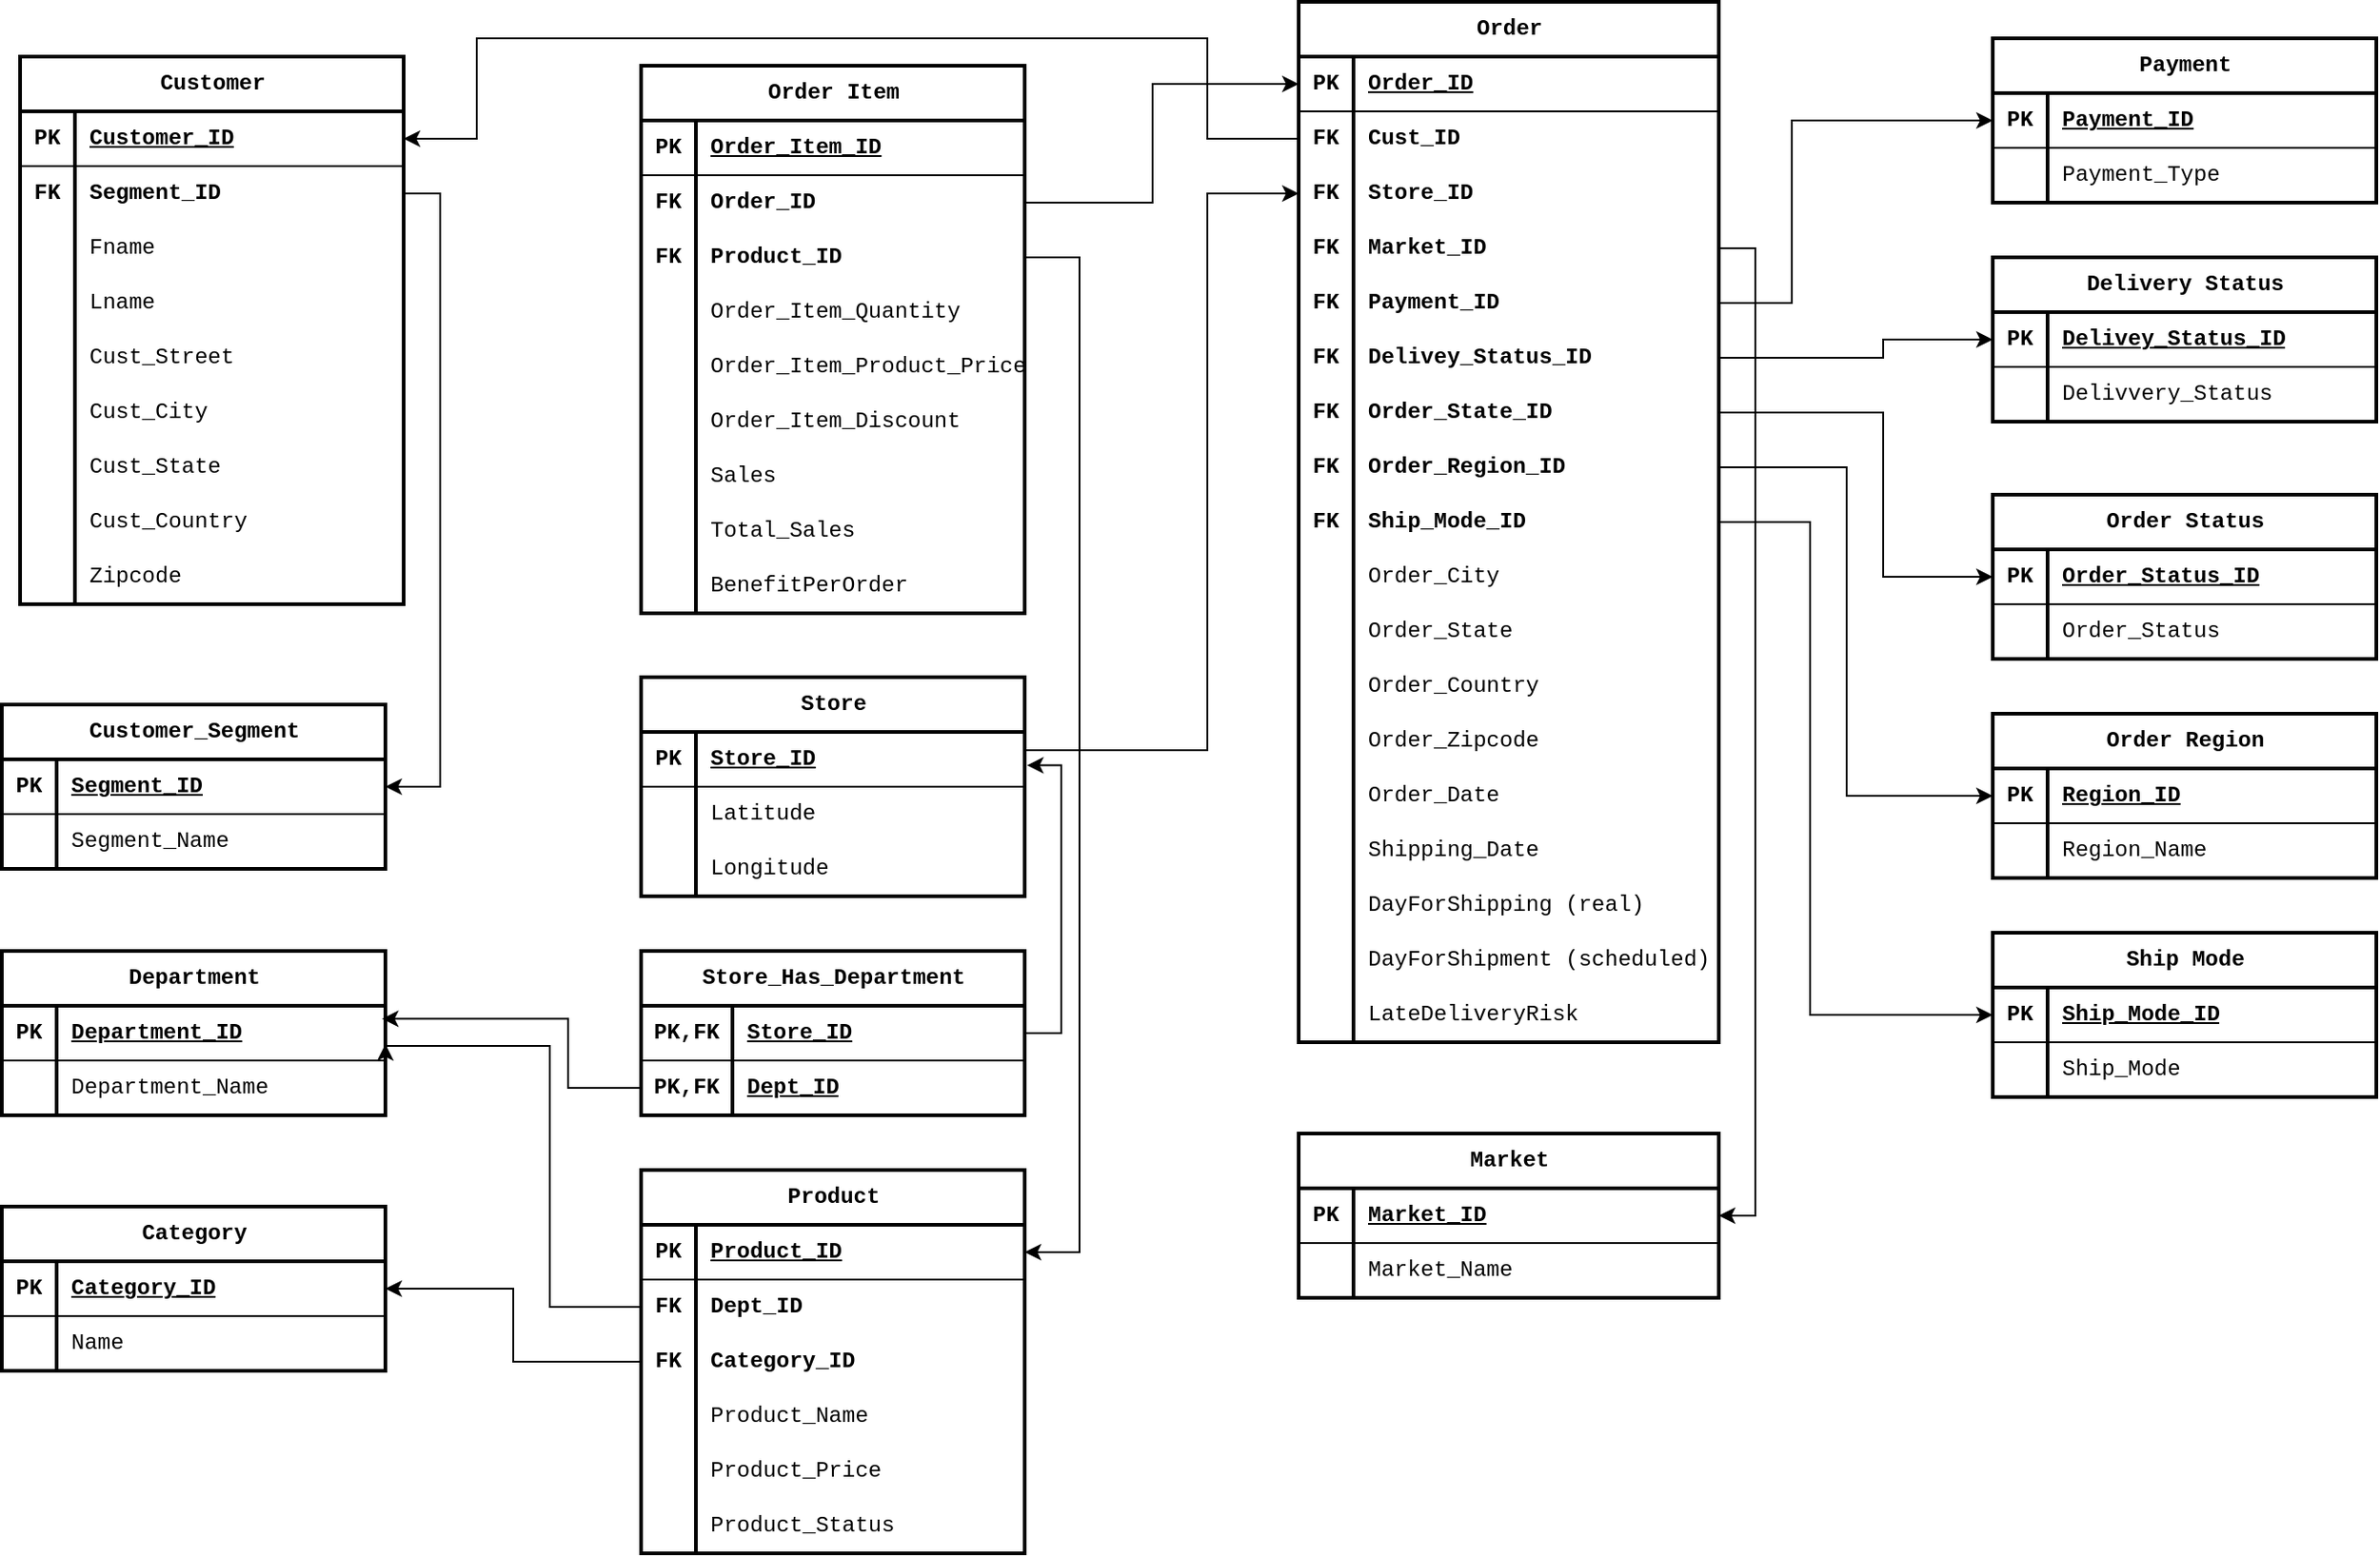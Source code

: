 <mxfile version="24.7.5">
  <diagram id="R2lEEEUBdFMjLlhIrx00" name="Page-1">
    <mxGraphModel dx="1615" dy="955" grid="1" gridSize="10" guides="1" tooltips="1" connect="1" arrows="1" fold="1" page="1" pageScale="1" pageWidth="1600" pageHeight="900" math="0" shadow="0" extFonts="Permanent Marker^https://fonts.googleapis.com/css?family=Permanent+Marker">
      <root>
        <mxCell id="0" />
        <mxCell id="1" parent="0" />
        <mxCell id="rGKAlJLd94otBETQiSh0-3" value="Customer" style="shape=table;startSize=30;container=1;collapsible=1;childLayout=tableLayout;fixedRows=1;rowLines=0;fontStyle=1;align=center;resizeLast=1;html=1;strokeWidth=2;strokeColor=default;fillColor=none;fontFamily=Courier New;swimlaneFillColor=none;" parent="1" vertex="1">
          <mxGeometry x="180" y="60" width="210" height="300" as="geometry" />
        </mxCell>
        <mxCell id="rGKAlJLd94otBETQiSh0-4" value="" style="shape=tableRow;horizontal=0;startSize=0;swimlaneHead=0;swimlaneBody=0;fillColor=none;collapsible=0;dropTarget=0;points=[[0,0.5],[1,0.5]];portConstraint=eastwest;top=0;left=0;right=0;bottom=1;fontFamily=Courier New;" parent="rGKAlJLd94otBETQiSh0-3" vertex="1">
          <mxGeometry y="30" width="210" height="30" as="geometry" />
        </mxCell>
        <mxCell id="rGKAlJLd94otBETQiSh0-5" value="PK" style="shape=partialRectangle;connectable=0;fillColor=none;top=0;left=0;bottom=0;right=0;fontStyle=1;overflow=hidden;whiteSpace=wrap;html=1;fontFamily=Courier New;" parent="rGKAlJLd94otBETQiSh0-4" vertex="1">
          <mxGeometry width="30" height="30" as="geometry">
            <mxRectangle width="30" height="30" as="alternateBounds" />
          </mxGeometry>
        </mxCell>
        <mxCell id="rGKAlJLd94otBETQiSh0-6" value="Customer_ID" style="shape=partialRectangle;connectable=0;fillColor=none;top=0;left=0;bottom=0;right=0;align=left;spacingLeft=6;fontStyle=5;overflow=hidden;whiteSpace=wrap;html=1;fontFamily=Courier New;" parent="rGKAlJLd94otBETQiSh0-4" vertex="1">
          <mxGeometry x="30" width="180" height="30" as="geometry">
            <mxRectangle width="180" height="30" as="alternateBounds" />
          </mxGeometry>
        </mxCell>
        <mxCell id="rGKAlJLd94otBETQiSh0-7" value="" style="shape=tableRow;horizontal=0;startSize=0;swimlaneHead=0;swimlaneBody=0;fillColor=none;collapsible=0;dropTarget=0;points=[[0,0.5],[1,0.5]];portConstraint=eastwest;top=0;left=0;right=0;bottom=0;fontFamily=Courier New;" parent="rGKAlJLd94otBETQiSh0-3" vertex="1">
          <mxGeometry y="60" width="210" height="30" as="geometry" />
        </mxCell>
        <mxCell id="rGKAlJLd94otBETQiSh0-8" value="&lt;b&gt;FK&lt;/b&gt;" style="shape=partialRectangle;connectable=0;fillColor=none;top=0;left=0;bottom=0;right=0;editable=1;overflow=hidden;whiteSpace=wrap;html=1;fontFamily=Courier New;" parent="rGKAlJLd94otBETQiSh0-7" vertex="1">
          <mxGeometry width="30" height="30" as="geometry">
            <mxRectangle width="30" height="30" as="alternateBounds" />
          </mxGeometry>
        </mxCell>
        <mxCell id="rGKAlJLd94otBETQiSh0-9" value="&lt;b&gt;Segment_ID&lt;/b&gt;" style="shape=partialRectangle;connectable=0;fillColor=none;top=0;left=0;bottom=0;right=0;align=left;spacingLeft=6;overflow=hidden;whiteSpace=wrap;html=1;fontFamily=Courier New;" parent="rGKAlJLd94otBETQiSh0-7" vertex="1">
          <mxGeometry x="30" width="180" height="30" as="geometry">
            <mxRectangle width="180" height="30" as="alternateBounds" />
          </mxGeometry>
        </mxCell>
        <mxCell id="rGKAlJLd94otBETQiSh0-10" value="" style="shape=tableRow;horizontal=0;startSize=0;swimlaneHead=0;swimlaneBody=0;fillColor=none;collapsible=0;dropTarget=0;points=[[0,0.5],[1,0.5]];portConstraint=eastwest;top=0;left=0;right=0;bottom=0;fontFamily=Courier New;" parent="rGKAlJLd94otBETQiSh0-3" vertex="1">
          <mxGeometry y="90" width="210" height="30" as="geometry" />
        </mxCell>
        <mxCell id="rGKAlJLd94otBETQiSh0-11" value="" style="shape=partialRectangle;connectable=0;fillColor=none;top=0;left=0;bottom=0;right=0;editable=1;overflow=hidden;whiteSpace=wrap;html=1;fontFamily=Courier New;" parent="rGKAlJLd94otBETQiSh0-10" vertex="1">
          <mxGeometry width="30" height="30" as="geometry">
            <mxRectangle width="30" height="30" as="alternateBounds" />
          </mxGeometry>
        </mxCell>
        <mxCell id="rGKAlJLd94otBETQiSh0-12" value="Fname" style="shape=partialRectangle;connectable=0;fillColor=none;top=0;left=0;bottom=0;right=0;align=left;spacingLeft=6;overflow=hidden;whiteSpace=wrap;html=1;fontFamily=Courier New;" parent="rGKAlJLd94otBETQiSh0-10" vertex="1">
          <mxGeometry x="30" width="180" height="30" as="geometry">
            <mxRectangle width="180" height="30" as="alternateBounds" />
          </mxGeometry>
        </mxCell>
        <mxCell id="rGKAlJLd94otBETQiSh0-13" value="" style="shape=tableRow;horizontal=0;startSize=0;swimlaneHead=0;swimlaneBody=0;fillColor=none;collapsible=0;dropTarget=0;points=[[0,0.5],[1,0.5]];portConstraint=eastwest;top=0;left=0;right=0;bottom=0;fontFamily=Courier New;" parent="rGKAlJLd94otBETQiSh0-3" vertex="1">
          <mxGeometry y="120" width="210" height="30" as="geometry" />
        </mxCell>
        <mxCell id="rGKAlJLd94otBETQiSh0-14" value="" style="shape=partialRectangle;connectable=0;fillColor=none;top=0;left=0;bottom=0;right=0;editable=1;overflow=hidden;whiteSpace=wrap;html=1;fontFamily=Courier New;" parent="rGKAlJLd94otBETQiSh0-13" vertex="1">
          <mxGeometry width="30" height="30" as="geometry">
            <mxRectangle width="30" height="30" as="alternateBounds" />
          </mxGeometry>
        </mxCell>
        <mxCell id="rGKAlJLd94otBETQiSh0-15" value="Lname" style="shape=partialRectangle;connectable=0;fillColor=none;top=0;left=0;bottom=0;right=0;align=left;spacingLeft=6;overflow=hidden;whiteSpace=wrap;html=1;fontFamily=Courier New;" parent="rGKAlJLd94otBETQiSh0-13" vertex="1">
          <mxGeometry x="30" width="180" height="30" as="geometry">
            <mxRectangle width="180" height="30" as="alternateBounds" />
          </mxGeometry>
        </mxCell>
        <mxCell id="rGKAlJLd94otBETQiSh0-26" value="" style="shape=tableRow;horizontal=0;startSize=0;swimlaneHead=0;swimlaneBody=0;fillColor=none;collapsible=0;dropTarget=0;points=[[0,0.5],[1,0.5]];portConstraint=eastwest;top=0;left=0;right=0;bottom=0;fontFamily=Courier New;" parent="rGKAlJLd94otBETQiSh0-3" vertex="1">
          <mxGeometry y="150" width="210" height="30" as="geometry" />
        </mxCell>
        <mxCell id="rGKAlJLd94otBETQiSh0-27" value="" style="shape=partialRectangle;connectable=0;fillColor=none;top=0;left=0;bottom=0;right=0;editable=1;overflow=hidden;whiteSpace=wrap;html=1;fontFamily=Courier New;" parent="rGKAlJLd94otBETQiSh0-26" vertex="1">
          <mxGeometry width="30" height="30" as="geometry">
            <mxRectangle width="30" height="30" as="alternateBounds" />
          </mxGeometry>
        </mxCell>
        <mxCell id="rGKAlJLd94otBETQiSh0-28" value="Cust_Street" style="shape=partialRectangle;connectable=0;fillColor=none;top=0;left=0;bottom=0;right=0;align=left;spacingLeft=6;overflow=hidden;whiteSpace=wrap;html=1;fontFamily=Courier New;" parent="rGKAlJLd94otBETQiSh0-26" vertex="1">
          <mxGeometry x="30" width="180" height="30" as="geometry">
            <mxRectangle width="180" height="30" as="alternateBounds" />
          </mxGeometry>
        </mxCell>
        <mxCell id="rGKAlJLd94otBETQiSh0-77" value="" style="shape=tableRow;horizontal=0;startSize=0;swimlaneHead=0;swimlaneBody=0;fillColor=none;collapsible=0;dropTarget=0;points=[[0,0.5],[1,0.5]];portConstraint=eastwest;top=0;left=0;right=0;bottom=0;fontFamily=Courier New;" parent="rGKAlJLd94otBETQiSh0-3" vertex="1">
          <mxGeometry y="180" width="210" height="30" as="geometry" />
        </mxCell>
        <mxCell id="rGKAlJLd94otBETQiSh0-78" value="" style="shape=partialRectangle;connectable=0;fillColor=none;top=0;left=0;bottom=0;right=0;editable=1;overflow=hidden;whiteSpace=wrap;html=1;fontFamily=Courier New;" parent="rGKAlJLd94otBETQiSh0-77" vertex="1">
          <mxGeometry width="30" height="30" as="geometry">
            <mxRectangle width="30" height="30" as="alternateBounds" />
          </mxGeometry>
        </mxCell>
        <mxCell id="rGKAlJLd94otBETQiSh0-79" value="Cust_City" style="shape=partialRectangle;connectable=0;fillColor=none;top=0;left=0;bottom=0;right=0;align=left;spacingLeft=6;overflow=hidden;whiteSpace=wrap;html=1;fontFamily=Courier New;" parent="rGKAlJLd94otBETQiSh0-77" vertex="1">
          <mxGeometry x="30" width="180" height="30" as="geometry">
            <mxRectangle width="180" height="30" as="alternateBounds" />
          </mxGeometry>
        </mxCell>
        <mxCell id="rGKAlJLd94otBETQiSh0-80" value="" style="shape=tableRow;horizontal=0;startSize=0;swimlaneHead=0;swimlaneBody=0;fillColor=none;collapsible=0;dropTarget=0;points=[[0,0.5],[1,0.5]];portConstraint=eastwest;top=0;left=0;right=0;bottom=0;fontFamily=Courier New;" parent="rGKAlJLd94otBETQiSh0-3" vertex="1">
          <mxGeometry y="210" width="210" height="30" as="geometry" />
        </mxCell>
        <mxCell id="rGKAlJLd94otBETQiSh0-81" value="" style="shape=partialRectangle;connectable=0;fillColor=none;top=0;left=0;bottom=0;right=0;editable=1;overflow=hidden;whiteSpace=wrap;html=1;fontFamily=Courier New;" parent="rGKAlJLd94otBETQiSh0-80" vertex="1">
          <mxGeometry width="30" height="30" as="geometry">
            <mxRectangle width="30" height="30" as="alternateBounds" />
          </mxGeometry>
        </mxCell>
        <mxCell id="rGKAlJLd94otBETQiSh0-82" value="Cust_State" style="shape=partialRectangle;connectable=0;fillColor=none;top=0;left=0;bottom=0;right=0;align=left;spacingLeft=6;overflow=hidden;whiteSpace=wrap;html=1;fontFamily=Courier New;" parent="rGKAlJLd94otBETQiSh0-80" vertex="1">
          <mxGeometry x="30" width="180" height="30" as="geometry">
            <mxRectangle width="180" height="30" as="alternateBounds" />
          </mxGeometry>
        </mxCell>
        <mxCell id="rGKAlJLd94otBETQiSh0-83" value="" style="shape=tableRow;horizontal=0;startSize=0;swimlaneHead=0;swimlaneBody=0;fillColor=none;collapsible=0;dropTarget=0;points=[[0,0.5],[1,0.5]];portConstraint=eastwest;top=0;left=0;right=0;bottom=0;fontFamily=Courier New;" parent="rGKAlJLd94otBETQiSh0-3" vertex="1">
          <mxGeometry y="240" width="210" height="30" as="geometry" />
        </mxCell>
        <mxCell id="rGKAlJLd94otBETQiSh0-84" value="" style="shape=partialRectangle;connectable=0;fillColor=none;top=0;left=0;bottom=0;right=0;editable=1;overflow=hidden;whiteSpace=wrap;html=1;fontFamily=Courier New;" parent="rGKAlJLd94otBETQiSh0-83" vertex="1">
          <mxGeometry width="30" height="30" as="geometry">
            <mxRectangle width="30" height="30" as="alternateBounds" />
          </mxGeometry>
        </mxCell>
        <mxCell id="rGKAlJLd94otBETQiSh0-85" value="Cust_Country" style="shape=partialRectangle;connectable=0;fillColor=none;top=0;left=0;bottom=0;right=0;align=left;spacingLeft=6;overflow=hidden;whiteSpace=wrap;html=1;fontFamily=Courier New;" parent="rGKAlJLd94otBETQiSh0-83" vertex="1">
          <mxGeometry x="30" width="180" height="30" as="geometry">
            <mxRectangle width="180" height="30" as="alternateBounds" />
          </mxGeometry>
        </mxCell>
        <mxCell id="rGKAlJLd94otBETQiSh0-86" value="" style="shape=tableRow;horizontal=0;startSize=0;swimlaneHead=0;swimlaneBody=0;fillColor=none;collapsible=0;dropTarget=0;points=[[0,0.5],[1,0.5]];portConstraint=eastwest;top=0;left=0;right=0;bottom=0;fontFamily=Courier New;" parent="rGKAlJLd94otBETQiSh0-3" vertex="1">
          <mxGeometry y="270" width="210" height="30" as="geometry" />
        </mxCell>
        <mxCell id="rGKAlJLd94otBETQiSh0-87" value="" style="shape=partialRectangle;connectable=0;fillColor=none;top=0;left=0;bottom=0;right=0;editable=1;overflow=hidden;whiteSpace=wrap;html=1;fontFamily=Courier New;" parent="rGKAlJLd94otBETQiSh0-86" vertex="1">
          <mxGeometry width="30" height="30" as="geometry">
            <mxRectangle width="30" height="30" as="alternateBounds" />
          </mxGeometry>
        </mxCell>
        <mxCell id="rGKAlJLd94otBETQiSh0-88" value="Zipcode" style="shape=partialRectangle;connectable=0;fillColor=none;top=0;left=0;bottom=0;right=0;align=left;spacingLeft=6;overflow=hidden;whiteSpace=wrap;html=1;fontFamily=Courier New;" parent="rGKAlJLd94otBETQiSh0-86" vertex="1">
          <mxGeometry x="30" width="180" height="30" as="geometry">
            <mxRectangle width="180" height="30" as="alternateBounds" />
          </mxGeometry>
        </mxCell>
        <mxCell id="rGKAlJLd94otBETQiSh0-97" value="Customer_Segment" style="shape=table;startSize=30;container=1;collapsible=1;childLayout=tableLayout;fixedRows=1;rowLines=0;fontStyle=1;align=center;resizeLast=1;html=1;strokeWidth=2;strokeColor=default;fillColor=none;fontFamily=Courier New;swimlaneFillColor=none;" parent="1" vertex="1">
          <mxGeometry x="170" y="415" width="210" height="90" as="geometry" />
        </mxCell>
        <mxCell id="rGKAlJLd94otBETQiSh0-98" value="" style="shape=tableRow;horizontal=0;startSize=0;swimlaneHead=0;swimlaneBody=0;fillColor=none;collapsible=0;dropTarget=0;points=[[0,0.5],[1,0.5]];portConstraint=eastwest;top=0;left=0;right=0;bottom=1;fontFamily=Courier New;" parent="rGKAlJLd94otBETQiSh0-97" vertex="1">
          <mxGeometry y="30" width="210" height="30" as="geometry" />
        </mxCell>
        <mxCell id="rGKAlJLd94otBETQiSh0-99" value="PK" style="shape=partialRectangle;connectable=0;fillColor=none;top=0;left=0;bottom=0;right=0;fontStyle=1;overflow=hidden;whiteSpace=wrap;html=1;fontFamily=Courier New;" parent="rGKAlJLd94otBETQiSh0-98" vertex="1">
          <mxGeometry width="30" height="30" as="geometry">
            <mxRectangle width="30" height="30" as="alternateBounds" />
          </mxGeometry>
        </mxCell>
        <mxCell id="rGKAlJLd94otBETQiSh0-100" value="Segment_ID" style="shape=partialRectangle;connectable=0;fillColor=none;top=0;left=0;bottom=0;right=0;align=left;spacingLeft=6;fontStyle=5;overflow=hidden;whiteSpace=wrap;html=1;fontFamily=Courier New;" parent="rGKAlJLd94otBETQiSh0-98" vertex="1">
          <mxGeometry x="30" width="180" height="30" as="geometry">
            <mxRectangle width="180" height="30" as="alternateBounds" />
          </mxGeometry>
        </mxCell>
        <mxCell id="rGKAlJLd94otBETQiSh0-101" value="" style="shape=tableRow;horizontal=0;startSize=0;swimlaneHead=0;swimlaneBody=0;fillColor=none;collapsible=0;dropTarget=0;points=[[0,0.5],[1,0.5]];portConstraint=eastwest;top=0;left=0;right=0;bottom=0;fontFamily=Courier New;" parent="rGKAlJLd94otBETQiSh0-97" vertex="1">
          <mxGeometry y="60" width="210" height="30" as="geometry" />
        </mxCell>
        <mxCell id="rGKAlJLd94otBETQiSh0-102" value="" style="shape=partialRectangle;connectable=0;fillColor=none;top=0;left=0;bottom=0;right=0;editable=1;overflow=hidden;whiteSpace=wrap;html=1;fontFamily=Courier New;" parent="rGKAlJLd94otBETQiSh0-101" vertex="1">
          <mxGeometry width="30" height="30" as="geometry">
            <mxRectangle width="30" height="30" as="alternateBounds" />
          </mxGeometry>
        </mxCell>
        <mxCell id="rGKAlJLd94otBETQiSh0-103" value="Segment_Name" style="shape=partialRectangle;connectable=0;fillColor=none;top=0;left=0;bottom=0;right=0;align=left;spacingLeft=6;overflow=hidden;whiteSpace=wrap;html=1;fontFamily=Courier New;" parent="rGKAlJLd94otBETQiSh0-101" vertex="1">
          <mxGeometry x="30" width="180" height="30" as="geometry">
            <mxRectangle width="180" height="30" as="alternateBounds" />
          </mxGeometry>
        </mxCell>
        <mxCell id="rGKAlJLd94otBETQiSh0-173" value="Order" style="shape=table;startSize=30;container=1;collapsible=1;childLayout=tableLayout;fixedRows=1;rowLines=0;fontStyle=1;align=center;resizeLast=1;html=1;strokeWidth=2;strokeColor=default;fillColor=none;fontFamily=Courier New;swimlaneFillColor=none;" parent="1" vertex="1">
          <mxGeometry x="880" y="30" width="230" height="570" as="geometry" />
        </mxCell>
        <mxCell id="rGKAlJLd94otBETQiSh0-174" value="" style="shape=tableRow;horizontal=0;startSize=0;swimlaneHead=0;swimlaneBody=0;fillColor=none;collapsible=0;dropTarget=0;points=[[0,0.5],[1,0.5]];portConstraint=eastwest;top=0;left=0;right=0;bottom=1;fontFamily=Courier New;" parent="rGKAlJLd94otBETQiSh0-173" vertex="1">
          <mxGeometry y="30" width="230" height="30" as="geometry" />
        </mxCell>
        <mxCell id="rGKAlJLd94otBETQiSh0-175" value="PK" style="shape=partialRectangle;connectable=0;fillColor=none;top=0;left=0;bottom=0;right=0;fontStyle=1;overflow=hidden;whiteSpace=wrap;html=1;fontFamily=Courier New;" parent="rGKAlJLd94otBETQiSh0-174" vertex="1">
          <mxGeometry width="30" height="30" as="geometry">
            <mxRectangle width="30" height="30" as="alternateBounds" />
          </mxGeometry>
        </mxCell>
        <mxCell id="rGKAlJLd94otBETQiSh0-176" value="Order_ID" style="shape=partialRectangle;connectable=0;fillColor=none;top=0;left=0;bottom=0;right=0;align=left;spacingLeft=6;fontStyle=5;overflow=hidden;whiteSpace=wrap;html=1;fontFamily=Courier New;" parent="rGKAlJLd94otBETQiSh0-174" vertex="1">
          <mxGeometry x="30" width="200" height="30" as="geometry">
            <mxRectangle width="200" height="30" as="alternateBounds" />
          </mxGeometry>
        </mxCell>
        <mxCell id="rGKAlJLd94otBETQiSh0-177" value="" style="shape=tableRow;horizontal=0;startSize=0;swimlaneHead=0;swimlaneBody=0;fillColor=none;collapsible=0;dropTarget=0;points=[[0,0.5],[1,0.5]];portConstraint=eastwest;top=0;left=0;right=0;bottom=0;fontFamily=Courier New;" parent="rGKAlJLd94otBETQiSh0-173" vertex="1">
          <mxGeometry y="60" width="230" height="30" as="geometry" />
        </mxCell>
        <mxCell id="rGKAlJLd94otBETQiSh0-178" value="&lt;b&gt;FK&lt;/b&gt;" style="shape=partialRectangle;connectable=0;fillColor=none;top=0;left=0;bottom=0;right=0;editable=1;overflow=hidden;whiteSpace=wrap;html=1;fontFamily=Courier New;" parent="rGKAlJLd94otBETQiSh0-177" vertex="1">
          <mxGeometry width="30" height="30" as="geometry">
            <mxRectangle width="30" height="30" as="alternateBounds" />
          </mxGeometry>
        </mxCell>
        <mxCell id="rGKAlJLd94otBETQiSh0-179" value="&lt;b&gt;Cust_ID&lt;/b&gt;" style="shape=partialRectangle;connectable=0;fillColor=none;top=0;left=0;bottom=0;right=0;align=left;spacingLeft=6;overflow=hidden;whiteSpace=wrap;html=1;fontFamily=Courier New;" parent="rGKAlJLd94otBETQiSh0-177" vertex="1">
          <mxGeometry x="30" width="200" height="30" as="geometry">
            <mxRectangle width="200" height="30" as="alternateBounds" />
          </mxGeometry>
        </mxCell>
        <mxCell id="rGKAlJLd94otBETQiSh0-180" value="" style="shape=tableRow;horizontal=0;startSize=0;swimlaneHead=0;swimlaneBody=0;fillColor=none;collapsible=0;dropTarget=0;points=[[0,0.5],[1,0.5]];portConstraint=eastwest;top=0;left=0;right=0;bottom=0;fontFamily=Courier New;" parent="rGKAlJLd94otBETQiSh0-173" vertex="1">
          <mxGeometry y="90" width="230" height="30" as="geometry" />
        </mxCell>
        <mxCell id="rGKAlJLd94otBETQiSh0-181" value="&lt;b&gt;FK&lt;/b&gt;" style="shape=partialRectangle;connectable=0;fillColor=none;top=0;left=0;bottom=0;right=0;editable=1;overflow=hidden;whiteSpace=wrap;html=1;fontFamily=Courier New;" parent="rGKAlJLd94otBETQiSh0-180" vertex="1">
          <mxGeometry width="30" height="30" as="geometry">
            <mxRectangle width="30" height="30" as="alternateBounds" />
          </mxGeometry>
        </mxCell>
        <mxCell id="rGKAlJLd94otBETQiSh0-182" value="&lt;b&gt;Store_ID&lt;/b&gt;" style="shape=partialRectangle;connectable=0;fillColor=none;top=0;left=0;bottom=0;right=0;align=left;spacingLeft=6;overflow=hidden;whiteSpace=wrap;html=1;fontFamily=Courier New;" parent="rGKAlJLd94otBETQiSh0-180" vertex="1">
          <mxGeometry x="30" width="200" height="30" as="geometry">
            <mxRectangle width="200" height="30" as="alternateBounds" />
          </mxGeometry>
        </mxCell>
        <mxCell id="rGKAlJLd94otBETQiSh0-183" value="" style="shape=tableRow;horizontal=0;startSize=0;swimlaneHead=0;swimlaneBody=0;fillColor=none;collapsible=0;dropTarget=0;points=[[0,0.5],[1,0.5]];portConstraint=eastwest;top=0;left=0;right=0;bottom=0;fontFamily=Courier New;" parent="rGKAlJLd94otBETQiSh0-173" vertex="1">
          <mxGeometry y="120" width="230" height="30" as="geometry" />
        </mxCell>
        <mxCell id="rGKAlJLd94otBETQiSh0-184" value="&lt;b&gt;FK&lt;/b&gt;" style="shape=partialRectangle;connectable=0;fillColor=none;top=0;left=0;bottom=0;right=0;editable=1;overflow=hidden;whiteSpace=wrap;html=1;fontFamily=Courier New;" parent="rGKAlJLd94otBETQiSh0-183" vertex="1">
          <mxGeometry width="30" height="30" as="geometry">
            <mxRectangle width="30" height="30" as="alternateBounds" />
          </mxGeometry>
        </mxCell>
        <mxCell id="rGKAlJLd94otBETQiSh0-185" value="&lt;b&gt;Market_ID&lt;/b&gt;" style="shape=partialRectangle;connectable=0;fillColor=none;top=0;left=0;bottom=0;right=0;align=left;spacingLeft=6;overflow=hidden;whiteSpace=wrap;html=1;fontFamily=Courier New;" parent="rGKAlJLd94otBETQiSh0-183" vertex="1">
          <mxGeometry x="30" width="200" height="30" as="geometry">
            <mxRectangle width="200" height="30" as="alternateBounds" />
          </mxGeometry>
        </mxCell>
        <mxCell id="rGKAlJLd94otBETQiSh0-186" value="" style="shape=tableRow;horizontal=0;startSize=0;swimlaneHead=0;swimlaneBody=0;fillColor=none;collapsible=0;dropTarget=0;points=[[0,0.5],[1,0.5]];portConstraint=eastwest;top=0;left=0;right=0;bottom=0;fontFamily=Courier New;" parent="rGKAlJLd94otBETQiSh0-173" vertex="1">
          <mxGeometry y="150" width="230" height="30" as="geometry" />
        </mxCell>
        <mxCell id="rGKAlJLd94otBETQiSh0-187" value="&lt;b&gt;FK&lt;/b&gt;" style="shape=partialRectangle;connectable=0;fillColor=none;top=0;left=0;bottom=0;right=0;editable=1;overflow=hidden;whiteSpace=wrap;html=1;fontFamily=Courier New;" parent="rGKAlJLd94otBETQiSh0-186" vertex="1">
          <mxGeometry width="30" height="30" as="geometry">
            <mxRectangle width="30" height="30" as="alternateBounds" />
          </mxGeometry>
        </mxCell>
        <mxCell id="rGKAlJLd94otBETQiSh0-188" value="&lt;b&gt;Payment_ID&lt;/b&gt;" style="shape=partialRectangle;connectable=0;fillColor=none;top=0;left=0;bottom=0;right=0;align=left;spacingLeft=6;overflow=hidden;whiteSpace=wrap;html=1;fontFamily=Courier New;" parent="rGKAlJLd94otBETQiSh0-186" vertex="1">
          <mxGeometry x="30" width="200" height="30" as="geometry">
            <mxRectangle width="200" height="30" as="alternateBounds" />
          </mxGeometry>
        </mxCell>
        <mxCell id="rGKAlJLd94otBETQiSh0-189" value="" style="shape=tableRow;horizontal=0;startSize=0;swimlaneHead=0;swimlaneBody=0;fillColor=none;collapsible=0;dropTarget=0;points=[[0,0.5],[1,0.5]];portConstraint=eastwest;top=0;left=0;right=0;bottom=0;fontFamily=Courier New;" parent="rGKAlJLd94otBETQiSh0-173" vertex="1">
          <mxGeometry y="180" width="230" height="30" as="geometry" />
        </mxCell>
        <mxCell id="rGKAlJLd94otBETQiSh0-190" value="&lt;b&gt;FK&lt;/b&gt;" style="shape=partialRectangle;connectable=0;fillColor=none;top=0;left=0;bottom=0;right=0;editable=1;overflow=hidden;whiteSpace=wrap;html=1;fontFamily=Courier New;" parent="rGKAlJLd94otBETQiSh0-189" vertex="1">
          <mxGeometry width="30" height="30" as="geometry">
            <mxRectangle width="30" height="30" as="alternateBounds" />
          </mxGeometry>
        </mxCell>
        <mxCell id="rGKAlJLd94otBETQiSh0-191" value="&lt;b&gt;Delivey_Status_ID&lt;/b&gt;" style="shape=partialRectangle;connectable=0;fillColor=none;top=0;left=0;bottom=0;right=0;align=left;spacingLeft=6;overflow=hidden;whiteSpace=wrap;html=1;fontFamily=Courier New;" parent="rGKAlJLd94otBETQiSh0-189" vertex="1">
          <mxGeometry x="30" width="200" height="30" as="geometry">
            <mxRectangle width="200" height="30" as="alternateBounds" />
          </mxGeometry>
        </mxCell>
        <mxCell id="rGKAlJLd94otBETQiSh0-192" value="" style="shape=tableRow;horizontal=0;startSize=0;swimlaneHead=0;swimlaneBody=0;fillColor=none;collapsible=0;dropTarget=0;points=[[0,0.5],[1,0.5]];portConstraint=eastwest;top=0;left=0;right=0;bottom=0;fontFamily=Courier New;" parent="rGKAlJLd94otBETQiSh0-173" vertex="1">
          <mxGeometry y="210" width="230" height="30" as="geometry" />
        </mxCell>
        <mxCell id="rGKAlJLd94otBETQiSh0-193" value="&lt;b&gt;FK&lt;/b&gt;" style="shape=partialRectangle;connectable=0;fillColor=none;top=0;left=0;bottom=0;right=0;editable=1;overflow=hidden;whiteSpace=wrap;html=1;fontFamily=Courier New;" parent="rGKAlJLd94otBETQiSh0-192" vertex="1">
          <mxGeometry width="30" height="30" as="geometry">
            <mxRectangle width="30" height="30" as="alternateBounds" />
          </mxGeometry>
        </mxCell>
        <mxCell id="rGKAlJLd94otBETQiSh0-194" value="&lt;b&gt;Order_State_ID&lt;/b&gt;" style="shape=partialRectangle;connectable=0;fillColor=none;top=0;left=0;bottom=0;right=0;align=left;spacingLeft=6;overflow=hidden;whiteSpace=wrap;html=1;fontFamily=Courier New;" parent="rGKAlJLd94otBETQiSh0-192" vertex="1">
          <mxGeometry x="30" width="200" height="30" as="geometry">
            <mxRectangle width="200" height="30" as="alternateBounds" />
          </mxGeometry>
        </mxCell>
        <mxCell id="rGKAlJLd94otBETQiSh0-195" value="" style="shape=tableRow;horizontal=0;startSize=0;swimlaneHead=0;swimlaneBody=0;fillColor=none;collapsible=0;dropTarget=0;points=[[0,0.5],[1,0.5]];portConstraint=eastwest;top=0;left=0;right=0;bottom=0;fontFamily=Courier New;" parent="rGKAlJLd94otBETQiSh0-173" vertex="1">
          <mxGeometry y="240" width="230" height="30" as="geometry" />
        </mxCell>
        <mxCell id="rGKAlJLd94otBETQiSh0-196" value="&lt;b&gt;FK&lt;/b&gt;" style="shape=partialRectangle;connectable=0;fillColor=none;top=0;left=0;bottom=0;right=0;editable=1;overflow=hidden;whiteSpace=wrap;html=1;fontFamily=Courier New;" parent="rGKAlJLd94otBETQiSh0-195" vertex="1">
          <mxGeometry width="30" height="30" as="geometry">
            <mxRectangle width="30" height="30" as="alternateBounds" />
          </mxGeometry>
        </mxCell>
        <mxCell id="rGKAlJLd94otBETQiSh0-197" value="&lt;b&gt;Order_Region_ID&lt;/b&gt;" style="shape=partialRectangle;connectable=0;fillColor=none;top=0;left=0;bottom=0;right=0;align=left;spacingLeft=6;overflow=hidden;whiteSpace=wrap;html=1;fontFamily=Courier New;" parent="rGKAlJLd94otBETQiSh0-195" vertex="1">
          <mxGeometry x="30" width="200" height="30" as="geometry">
            <mxRectangle width="200" height="30" as="alternateBounds" />
          </mxGeometry>
        </mxCell>
        <mxCell id="rGKAlJLd94otBETQiSh0-198" value="" style="shape=tableRow;horizontal=0;startSize=0;swimlaneHead=0;swimlaneBody=0;fillColor=none;collapsible=0;dropTarget=0;points=[[0,0.5],[1,0.5]];portConstraint=eastwest;top=0;left=0;right=0;bottom=0;fontFamily=Courier New;" parent="rGKAlJLd94otBETQiSh0-173" vertex="1">
          <mxGeometry y="270" width="230" height="30" as="geometry" />
        </mxCell>
        <mxCell id="rGKAlJLd94otBETQiSh0-199" value="&lt;b&gt;FK&lt;/b&gt;" style="shape=partialRectangle;connectable=0;fillColor=none;top=0;left=0;bottom=0;right=0;editable=1;overflow=hidden;whiteSpace=wrap;html=1;fontFamily=Courier New;" parent="rGKAlJLd94otBETQiSh0-198" vertex="1">
          <mxGeometry width="30" height="30" as="geometry">
            <mxRectangle width="30" height="30" as="alternateBounds" />
          </mxGeometry>
        </mxCell>
        <mxCell id="rGKAlJLd94otBETQiSh0-200" value="&lt;b&gt;Ship_Mode_ID&lt;/b&gt;" style="shape=partialRectangle;connectable=0;fillColor=none;top=0;left=0;bottom=0;right=0;align=left;spacingLeft=6;overflow=hidden;whiteSpace=wrap;html=1;fontFamily=Courier New;" parent="rGKAlJLd94otBETQiSh0-198" vertex="1">
          <mxGeometry x="30" width="200" height="30" as="geometry">
            <mxRectangle width="200" height="30" as="alternateBounds" />
          </mxGeometry>
        </mxCell>
        <mxCell id="rGKAlJLd94otBETQiSh0-201" value="" style="shape=tableRow;horizontal=0;startSize=0;swimlaneHead=0;swimlaneBody=0;fillColor=none;collapsible=0;dropTarget=0;points=[[0,0.5],[1,0.5]];portConstraint=eastwest;top=0;left=0;right=0;bottom=0;fontFamily=Courier New;" parent="rGKAlJLd94otBETQiSh0-173" vertex="1">
          <mxGeometry y="300" width="230" height="30" as="geometry" />
        </mxCell>
        <mxCell id="rGKAlJLd94otBETQiSh0-202" value="" style="shape=partialRectangle;connectable=0;fillColor=none;top=0;left=0;bottom=0;right=0;editable=1;overflow=hidden;whiteSpace=wrap;html=1;fontFamily=Courier New;" parent="rGKAlJLd94otBETQiSh0-201" vertex="1">
          <mxGeometry width="30" height="30" as="geometry">
            <mxRectangle width="30" height="30" as="alternateBounds" />
          </mxGeometry>
        </mxCell>
        <mxCell id="rGKAlJLd94otBETQiSh0-203" value="Order_City" style="shape=partialRectangle;connectable=0;fillColor=none;top=0;left=0;bottom=0;right=0;align=left;spacingLeft=6;overflow=hidden;whiteSpace=wrap;html=1;fontFamily=Courier New;" parent="rGKAlJLd94otBETQiSh0-201" vertex="1">
          <mxGeometry x="30" width="200" height="30" as="geometry">
            <mxRectangle width="200" height="30" as="alternateBounds" />
          </mxGeometry>
        </mxCell>
        <mxCell id="rGKAlJLd94otBETQiSh0-204" value="" style="shape=tableRow;horizontal=0;startSize=0;swimlaneHead=0;swimlaneBody=0;fillColor=none;collapsible=0;dropTarget=0;points=[[0,0.5],[1,0.5]];portConstraint=eastwest;top=0;left=0;right=0;bottom=0;fontFamily=Courier New;" parent="rGKAlJLd94otBETQiSh0-173" vertex="1">
          <mxGeometry y="330" width="230" height="30" as="geometry" />
        </mxCell>
        <mxCell id="rGKAlJLd94otBETQiSh0-205" value="" style="shape=partialRectangle;connectable=0;fillColor=none;top=0;left=0;bottom=0;right=0;editable=1;overflow=hidden;whiteSpace=wrap;html=1;fontFamily=Courier New;" parent="rGKAlJLd94otBETQiSh0-204" vertex="1">
          <mxGeometry width="30" height="30" as="geometry">
            <mxRectangle width="30" height="30" as="alternateBounds" />
          </mxGeometry>
        </mxCell>
        <mxCell id="rGKAlJLd94otBETQiSh0-206" value="Order_State" style="shape=partialRectangle;connectable=0;fillColor=none;top=0;left=0;bottom=0;right=0;align=left;spacingLeft=6;overflow=hidden;whiteSpace=wrap;html=1;fontFamily=Courier New;" parent="rGKAlJLd94otBETQiSh0-204" vertex="1">
          <mxGeometry x="30" width="200" height="30" as="geometry">
            <mxRectangle width="200" height="30" as="alternateBounds" />
          </mxGeometry>
        </mxCell>
        <mxCell id="rGKAlJLd94otBETQiSh0-207" value="" style="shape=tableRow;horizontal=0;startSize=0;swimlaneHead=0;swimlaneBody=0;fillColor=none;collapsible=0;dropTarget=0;points=[[0,0.5],[1,0.5]];portConstraint=eastwest;top=0;left=0;right=0;bottom=0;fontFamily=Courier New;" parent="rGKAlJLd94otBETQiSh0-173" vertex="1">
          <mxGeometry y="360" width="230" height="30" as="geometry" />
        </mxCell>
        <mxCell id="rGKAlJLd94otBETQiSh0-208" value="" style="shape=partialRectangle;connectable=0;fillColor=none;top=0;left=0;bottom=0;right=0;editable=1;overflow=hidden;whiteSpace=wrap;html=1;fontFamily=Courier New;" parent="rGKAlJLd94otBETQiSh0-207" vertex="1">
          <mxGeometry width="30" height="30" as="geometry">
            <mxRectangle width="30" height="30" as="alternateBounds" />
          </mxGeometry>
        </mxCell>
        <mxCell id="rGKAlJLd94otBETQiSh0-209" value="Order_Country" style="shape=partialRectangle;connectable=0;fillColor=none;top=0;left=0;bottom=0;right=0;align=left;spacingLeft=6;overflow=hidden;whiteSpace=wrap;html=1;fontFamily=Courier New;" parent="rGKAlJLd94otBETQiSh0-207" vertex="1">
          <mxGeometry x="30" width="200" height="30" as="geometry">
            <mxRectangle width="200" height="30" as="alternateBounds" />
          </mxGeometry>
        </mxCell>
        <mxCell id="rGKAlJLd94otBETQiSh0-210" value="" style="shape=tableRow;horizontal=0;startSize=0;swimlaneHead=0;swimlaneBody=0;fillColor=none;collapsible=0;dropTarget=0;points=[[0,0.5],[1,0.5]];portConstraint=eastwest;top=0;left=0;right=0;bottom=0;fontFamily=Courier New;" parent="rGKAlJLd94otBETQiSh0-173" vertex="1">
          <mxGeometry y="390" width="230" height="30" as="geometry" />
        </mxCell>
        <mxCell id="rGKAlJLd94otBETQiSh0-211" value="" style="shape=partialRectangle;connectable=0;fillColor=none;top=0;left=0;bottom=0;right=0;editable=1;overflow=hidden;whiteSpace=wrap;html=1;fontFamily=Courier New;" parent="rGKAlJLd94otBETQiSh0-210" vertex="1">
          <mxGeometry width="30" height="30" as="geometry">
            <mxRectangle width="30" height="30" as="alternateBounds" />
          </mxGeometry>
        </mxCell>
        <mxCell id="rGKAlJLd94otBETQiSh0-212" value="Order_Zipcode" style="shape=partialRectangle;connectable=0;fillColor=none;top=0;left=0;bottom=0;right=0;align=left;spacingLeft=6;overflow=hidden;whiteSpace=wrap;html=1;fontFamily=Courier New;" parent="rGKAlJLd94otBETQiSh0-210" vertex="1">
          <mxGeometry x="30" width="200" height="30" as="geometry">
            <mxRectangle width="200" height="30" as="alternateBounds" />
          </mxGeometry>
        </mxCell>
        <mxCell id="rGKAlJLd94otBETQiSh0-213" value="" style="shape=tableRow;horizontal=0;startSize=0;swimlaneHead=0;swimlaneBody=0;fillColor=none;collapsible=0;dropTarget=0;points=[[0,0.5],[1,0.5]];portConstraint=eastwest;top=0;left=0;right=0;bottom=0;fontFamily=Courier New;" parent="rGKAlJLd94otBETQiSh0-173" vertex="1">
          <mxGeometry y="420" width="230" height="30" as="geometry" />
        </mxCell>
        <mxCell id="rGKAlJLd94otBETQiSh0-214" value="" style="shape=partialRectangle;connectable=0;fillColor=none;top=0;left=0;bottom=0;right=0;editable=1;overflow=hidden;whiteSpace=wrap;html=1;fontFamily=Courier New;" parent="rGKAlJLd94otBETQiSh0-213" vertex="1">
          <mxGeometry width="30" height="30" as="geometry">
            <mxRectangle width="30" height="30" as="alternateBounds" />
          </mxGeometry>
        </mxCell>
        <mxCell id="rGKAlJLd94otBETQiSh0-215" value="Order_Date" style="shape=partialRectangle;connectable=0;fillColor=none;top=0;left=0;bottom=0;right=0;align=left;spacingLeft=6;overflow=hidden;whiteSpace=wrap;html=1;fontFamily=Courier New;" parent="rGKAlJLd94otBETQiSh0-213" vertex="1">
          <mxGeometry x="30" width="200" height="30" as="geometry">
            <mxRectangle width="200" height="30" as="alternateBounds" />
          </mxGeometry>
        </mxCell>
        <mxCell id="rGKAlJLd94otBETQiSh0-216" value="" style="shape=tableRow;horizontal=0;startSize=0;swimlaneHead=0;swimlaneBody=0;fillColor=none;collapsible=0;dropTarget=0;points=[[0,0.5],[1,0.5]];portConstraint=eastwest;top=0;left=0;right=0;bottom=0;fontFamily=Courier New;" parent="rGKAlJLd94otBETQiSh0-173" vertex="1">
          <mxGeometry y="450" width="230" height="30" as="geometry" />
        </mxCell>
        <mxCell id="rGKAlJLd94otBETQiSh0-217" value="" style="shape=partialRectangle;connectable=0;fillColor=none;top=0;left=0;bottom=0;right=0;editable=1;overflow=hidden;whiteSpace=wrap;html=1;fontFamily=Courier New;" parent="rGKAlJLd94otBETQiSh0-216" vertex="1">
          <mxGeometry width="30" height="30" as="geometry">
            <mxRectangle width="30" height="30" as="alternateBounds" />
          </mxGeometry>
        </mxCell>
        <mxCell id="rGKAlJLd94otBETQiSh0-218" value="Shipping_Date" style="shape=partialRectangle;connectable=0;fillColor=none;top=0;left=0;bottom=0;right=0;align=left;spacingLeft=6;overflow=hidden;whiteSpace=wrap;html=1;fontFamily=Courier New;" parent="rGKAlJLd94otBETQiSh0-216" vertex="1">
          <mxGeometry x="30" width="200" height="30" as="geometry">
            <mxRectangle width="200" height="30" as="alternateBounds" />
          </mxGeometry>
        </mxCell>
        <mxCell id="rGKAlJLd94otBETQiSh0-219" value="" style="shape=tableRow;horizontal=0;startSize=0;swimlaneHead=0;swimlaneBody=0;fillColor=none;collapsible=0;dropTarget=0;points=[[0,0.5],[1,0.5]];portConstraint=eastwest;top=0;left=0;right=0;bottom=0;fontFamily=Courier New;" parent="rGKAlJLd94otBETQiSh0-173" vertex="1">
          <mxGeometry y="480" width="230" height="30" as="geometry" />
        </mxCell>
        <mxCell id="rGKAlJLd94otBETQiSh0-220" value="" style="shape=partialRectangle;connectable=0;fillColor=none;top=0;left=0;bottom=0;right=0;editable=1;overflow=hidden;whiteSpace=wrap;html=1;fontFamily=Courier New;" parent="rGKAlJLd94otBETQiSh0-219" vertex="1">
          <mxGeometry width="30" height="30" as="geometry">
            <mxRectangle width="30" height="30" as="alternateBounds" />
          </mxGeometry>
        </mxCell>
        <mxCell id="rGKAlJLd94otBETQiSh0-221" value="DayForShipping (real)" style="shape=partialRectangle;connectable=0;fillColor=none;top=0;left=0;bottom=0;right=0;align=left;spacingLeft=6;overflow=hidden;whiteSpace=wrap;html=1;fontFamily=Courier New;" parent="rGKAlJLd94otBETQiSh0-219" vertex="1">
          <mxGeometry x="30" width="200" height="30" as="geometry">
            <mxRectangle width="200" height="30" as="alternateBounds" />
          </mxGeometry>
        </mxCell>
        <mxCell id="rGKAlJLd94otBETQiSh0-222" value="" style="shape=tableRow;horizontal=0;startSize=0;swimlaneHead=0;swimlaneBody=0;fillColor=none;collapsible=0;dropTarget=0;points=[[0,0.5],[1,0.5]];portConstraint=eastwest;top=0;left=0;right=0;bottom=0;fontFamily=Courier New;" parent="rGKAlJLd94otBETQiSh0-173" vertex="1">
          <mxGeometry y="510" width="230" height="30" as="geometry" />
        </mxCell>
        <mxCell id="rGKAlJLd94otBETQiSh0-223" value="" style="shape=partialRectangle;connectable=0;fillColor=none;top=0;left=0;bottom=0;right=0;editable=1;overflow=hidden;whiteSpace=wrap;html=1;fontFamily=Courier New;" parent="rGKAlJLd94otBETQiSh0-222" vertex="1">
          <mxGeometry width="30" height="30" as="geometry">
            <mxRectangle width="30" height="30" as="alternateBounds" />
          </mxGeometry>
        </mxCell>
        <mxCell id="rGKAlJLd94otBETQiSh0-224" value="DayForShipment (scheduled)" style="shape=partialRectangle;connectable=0;fillColor=none;top=0;left=0;bottom=0;right=0;align=left;spacingLeft=6;overflow=hidden;whiteSpace=wrap;html=1;fontFamily=Courier New;" parent="rGKAlJLd94otBETQiSh0-222" vertex="1">
          <mxGeometry x="30" width="200" height="30" as="geometry">
            <mxRectangle width="200" height="30" as="alternateBounds" />
          </mxGeometry>
        </mxCell>
        <mxCell id="1JZHR0581_MkvBH7t4qu-2" value="" style="shape=tableRow;horizontal=0;startSize=0;swimlaneHead=0;swimlaneBody=0;fillColor=none;collapsible=0;dropTarget=0;points=[[0,0.5],[1,0.5]];portConstraint=eastwest;top=0;left=0;right=0;bottom=0;fontFamily=Courier New;" parent="rGKAlJLd94otBETQiSh0-173" vertex="1">
          <mxGeometry y="540" width="230" height="30" as="geometry" />
        </mxCell>
        <mxCell id="1JZHR0581_MkvBH7t4qu-3" value="" style="shape=partialRectangle;connectable=0;fillColor=none;top=0;left=0;bottom=0;right=0;editable=1;overflow=hidden;whiteSpace=wrap;html=1;fontFamily=Courier New;" parent="1JZHR0581_MkvBH7t4qu-2" vertex="1">
          <mxGeometry width="30" height="30" as="geometry">
            <mxRectangle width="30" height="30" as="alternateBounds" />
          </mxGeometry>
        </mxCell>
        <mxCell id="1JZHR0581_MkvBH7t4qu-4" value="LateDeliveryRisk" style="shape=partialRectangle;connectable=0;fillColor=none;top=0;left=0;bottom=0;right=0;align=left;spacingLeft=6;overflow=hidden;whiteSpace=wrap;html=1;fontFamily=Courier New;" parent="1JZHR0581_MkvBH7t4qu-2" vertex="1">
          <mxGeometry x="30" width="200" height="30" as="geometry">
            <mxRectangle width="200" height="30" as="alternateBounds" />
          </mxGeometry>
        </mxCell>
        <mxCell id="rGKAlJLd94otBETQiSh0-225" value="Payment" style="shape=table;startSize=30;container=1;collapsible=1;childLayout=tableLayout;fixedRows=1;rowLines=0;fontStyle=1;align=center;resizeLast=1;html=1;strokeWidth=2;strokeColor=default;fillColor=none;fontFamily=Courier New;swimlaneFillColor=none;" parent="1" vertex="1">
          <mxGeometry x="1260" y="50" width="210" height="90" as="geometry" />
        </mxCell>
        <mxCell id="rGKAlJLd94otBETQiSh0-226" value="" style="shape=tableRow;horizontal=0;startSize=0;swimlaneHead=0;swimlaneBody=0;fillColor=none;collapsible=0;dropTarget=0;points=[[0,0.5],[1,0.5]];portConstraint=eastwest;top=0;left=0;right=0;bottom=1;fontFamily=Courier New;" parent="rGKAlJLd94otBETQiSh0-225" vertex="1">
          <mxGeometry y="30" width="210" height="30" as="geometry" />
        </mxCell>
        <mxCell id="rGKAlJLd94otBETQiSh0-227" value="PK" style="shape=partialRectangle;connectable=0;fillColor=none;top=0;left=0;bottom=0;right=0;fontStyle=1;overflow=hidden;whiteSpace=wrap;html=1;fontFamily=Courier New;" parent="rGKAlJLd94otBETQiSh0-226" vertex="1">
          <mxGeometry width="30" height="30" as="geometry">
            <mxRectangle width="30" height="30" as="alternateBounds" />
          </mxGeometry>
        </mxCell>
        <mxCell id="rGKAlJLd94otBETQiSh0-228" value="Payment_ID" style="shape=partialRectangle;connectable=0;fillColor=none;top=0;left=0;bottom=0;right=0;align=left;spacingLeft=6;fontStyle=5;overflow=hidden;whiteSpace=wrap;html=1;fontFamily=Courier New;" parent="rGKAlJLd94otBETQiSh0-226" vertex="1">
          <mxGeometry x="30" width="180" height="30" as="geometry">
            <mxRectangle width="180" height="30" as="alternateBounds" />
          </mxGeometry>
        </mxCell>
        <mxCell id="rGKAlJLd94otBETQiSh0-229" value="" style="shape=tableRow;horizontal=0;startSize=0;swimlaneHead=0;swimlaneBody=0;fillColor=none;collapsible=0;dropTarget=0;points=[[0,0.5],[1,0.5]];portConstraint=eastwest;top=0;left=0;right=0;bottom=0;fontFamily=Courier New;" parent="rGKAlJLd94otBETQiSh0-225" vertex="1">
          <mxGeometry y="60" width="210" height="30" as="geometry" />
        </mxCell>
        <mxCell id="rGKAlJLd94otBETQiSh0-230" value="" style="shape=partialRectangle;connectable=0;fillColor=none;top=0;left=0;bottom=0;right=0;editable=1;overflow=hidden;whiteSpace=wrap;html=1;fontFamily=Courier New;" parent="rGKAlJLd94otBETQiSh0-229" vertex="1">
          <mxGeometry width="30" height="30" as="geometry">
            <mxRectangle width="30" height="30" as="alternateBounds" />
          </mxGeometry>
        </mxCell>
        <mxCell id="rGKAlJLd94otBETQiSh0-231" value="Payment_Type" style="shape=partialRectangle;connectable=0;fillColor=none;top=0;left=0;bottom=0;right=0;align=left;spacingLeft=6;overflow=hidden;whiteSpace=wrap;html=1;fontFamily=Courier New;" parent="rGKAlJLd94otBETQiSh0-229" vertex="1">
          <mxGeometry x="30" width="180" height="30" as="geometry">
            <mxRectangle width="180" height="30" as="alternateBounds" />
          </mxGeometry>
        </mxCell>
        <mxCell id="rGKAlJLd94otBETQiSh0-232" value="Delivery Status" style="shape=table;startSize=30;container=1;collapsible=1;childLayout=tableLayout;fixedRows=1;rowLines=0;fontStyle=1;align=center;resizeLast=1;html=1;strokeWidth=2;strokeColor=default;fillColor=none;fontFamily=Courier New;swimlaneFillColor=none;" parent="1" vertex="1">
          <mxGeometry x="1260" y="170" width="210" height="90" as="geometry" />
        </mxCell>
        <mxCell id="rGKAlJLd94otBETQiSh0-233" value="" style="shape=tableRow;horizontal=0;startSize=0;swimlaneHead=0;swimlaneBody=0;fillColor=none;collapsible=0;dropTarget=0;points=[[0,0.5],[1,0.5]];portConstraint=eastwest;top=0;left=0;right=0;bottom=1;fontFamily=Courier New;" parent="rGKAlJLd94otBETQiSh0-232" vertex="1">
          <mxGeometry y="30" width="210" height="30" as="geometry" />
        </mxCell>
        <mxCell id="rGKAlJLd94otBETQiSh0-234" value="PK" style="shape=partialRectangle;connectable=0;fillColor=none;top=0;left=0;bottom=0;right=0;fontStyle=1;overflow=hidden;whiteSpace=wrap;html=1;fontFamily=Courier New;" parent="rGKAlJLd94otBETQiSh0-233" vertex="1">
          <mxGeometry width="30" height="30" as="geometry">
            <mxRectangle width="30" height="30" as="alternateBounds" />
          </mxGeometry>
        </mxCell>
        <mxCell id="rGKAlJLd94otBETQiSh0-235" value="&lt;b&gt;Delivey_Status_ID&lt;/b&gt;" style="shape=partialRectangle;connectable=0;fillColor=none;top=0;left=0;bottom=0;right=0;align=left;spacingLeft=6;fontStyle=5;overflow=hidden;whiteSpace=wrap;html=1;fontFamily=Courier New;" parent="rGKAlJLd94otBETQiSh0-233" vertex="1">
          <mxGeometry x="30" width="180" height="30" as="geometry">
            <mxRectangle width="180" height="30" as="alternateBounds" />
          </mxGeometry>
        </mxCell>
        <mxCell id="rGKAlJLd94otBETQiSh0-236" value="" style="shape=tableRow;horizontal=0;startSize=0;swimlaneHead=0;swimlaneBody=0;fillColor=none;collapsible=0;dropTarget=0;points=[[0,0.5],[1,0.5]];portConstraint=eastwest;top=0;left=0;right=0;bottom=0;fontFamily=Courier New;" parent="rGKAlJLd94otBETQiSh0-232" vertex="1">
          <mxGeometry y="60" width="210" height="30" as="geometry" />
        </mxCell>
        <mxCell id="rGKAlJLd94otBETQiSh0-237" value="" style="shape=partialRectangle;connectable=0;fillColor=none;top=0;left=0;bottom=0;right=0;editable=1;overflow=hidden;whiteSpace=wrap;html=1;fontFamily=Courier New;" parent="rGKAlJLd94otBETQiSh0-236" vertex="1">
          <mxGeometry width="30" height="30" as="geometry">
            <mxRectangle width="30" height="30" as="alternateBounds" />
          </mxGeometry>
        </mxCell>
        <mxCell id="rGKAlJLd94otBETQiSh0-238" value="Delivvery_Status" style="shape=partialRectangle;connectable=0;fillColor=none;top=0;left=0;bottom=0;right=0;align=left;spacingLeft=6;overflow=hidden;whiteSpace=wrap;html=1;fontFamily=Courier New;" parent="rGKAlJLd94otBETQiSh0-236" vertex="1">
          <mxGeometry x="30" width="180" height="30" as="geometry">
            <mxRectangle width="180" height="30" as="alternateBounds" />
          </mxGeometry>
        </mxCell>
        <mxCell id="rGKAlJLd94otBETQiSh0-239" value="Order Status" style="shape=table;startSize=30;container=1;collapsible=1;childLayout=tableLayout;fixedRows=1;rowLines=0;fontStyle=1;align=center;resizeLast=1;html=1;strokeWidth=2;strokeColor=default;fillColor=none;fontFamily=Courier New;swimlaneFillColor=none;" parent="1" vertex="1">
          <mxGeometry x="1260" y="300" width="210" height="90" as="geometry" />
        </mxCell>
        <mxCell id="rGKAlJLd94otBETQiSh0-240" value="" style="shape=tableRow;horizontal=0;startSize=0;swimlaneHead=0;swimlaneBody=0;fillColor=none;collapsible=0;dropTarget=0;points=[[0,0.5],[1,0.5]];portConstraint=eastwest;top=0;left=0;right=0;bottom=1;fontFamily=Courier New;" parent="rGKAlJLd94otBETQiSh0-239" vertex="1">
          <mxGeometry y="30" width="210" height="30" as="geometry" />
        </mxCell>
        <mxCell id="rGKAlJLd94otBETQiSh0-241" value="PK" style="shape=partialRectangle;connectable=0;fillColor=none;top=0;left=0;bottom=0;right=0;fontStyle=1;overflow=hidden;whiteSpace=wrap;html=1;fontFamily=Courier New;" parent="rGKAlJLd94otBETQiSh0-240" vertex="1">
          <mxGeometry width="30" height="30" as="geometry">
            <mxRectangle width="30" height="30" as="alternateBounds" />
          </mxGeometry>
        </mxCell>
        <mxCell id="rGKAlJLd94otBETQiSh0-242" value="&lt;b&gt;Order_Status_ID&lt;/b&gt;" style="shape=partialRectangle;connectable=0;fillColor=none;top=0;left=0;bottom=0;right=0;align=left;spacingLeft=6;fontStyle=5;overflow=hidden;whiteSpace=wrap;html=1;fontFamily=Courier New;" parent="rGKAlJLd94otBETQiSh0-240" vertex="1">
          <mxGeometry x="30" width="180" height="30" as="geometry">
            <mxRectangle width="180" height="30" as="alternateBounds" />
          </mxGeometry>
        </mxCell>
        <mxCell id="rGKAlJLd94otBETQiSh0-243" value="" style="shape=tableRow;horizontal=0;startSize=0;swimlaneHead=0;swimlaneBody=0;fillColor=none;collapsible=0;dropTarget=0;points=[[0,0.5],[1,0.5]];portConstraint=eastwest;top=0;left=0;right=0;bottom=0;fontFamily=Courier New;" parent="rGKAlJLd94otBETQiSh0-239" vertex="1">
          <mxGeometry y="60" width="210" height="30" as="geometry" />
        </mxCell>
        <mxCell id="rGKAlJLd94otBETQiSh0-244" value="" style="shape=partialRectangle;connectable=0;fillColor=none;top=0;left=0;bottom=0;right=0;editable=1;overflow=hidden;whiteSpace=wrap;html=1;fontFamily=Courier New;" parent="rGKAlJLd94otBETQiSh0-243" vertex="1">
          <mxGeometry width="30" height="30" as="geometry">
            <mxRectangle width="30" height="30" as="alternateBounds" />
          </mxGeometry>
        </mxCell>
        <mxCell id="rGKAlJLd94otBETQiSh0-245" value="Order_Status" style="shape=partialRectangle;connectable=0;fillColor=none;top=0;left=0;bottom=0;right=0;align=left;spacingLeft=6;overflow=hidden;whiteSpace=wrap;html=1;fontFamily=Courier New;" parent="rGKAlJLd94otBETQiSh0-243" vertex="1">
          <mxGeometry x="30" width="180" height="30" as="geometry">
            <mxRectangle width="180" height="30" as="alternateBounds" />
          </mxGeometry>
        </mxCell>
        <mxCell id="rGKAlJLd94otBETQiSh0-246" value="Order Region" style="shape=table;startSize=30;container=1;collapsible=1;childLayout=tableLayout;fixedRows=1;rowLines=0;fontStyle=1;align=center;resizeLast=1;html=1;strokeWidth=2;strokeColor=default;fillColor=none;fontFamily=Courier New;swimlaneFillColor=none;" parent="1" vertex="1">
          <mxGeometry x="1260" y="420" width="210" height="90" as="geometry" />
        </mxCell>
        <mxCell id="rGKAlJLd94otBETQiSh0-247" value="" style="shape=tableRow;horizontal=0;startSize=0;swimlaneHead=0;swimlaneBody=0;fillColor=none;collapsible=0;dropTarget=0;points=[[0,0.5],[1,0.5]];portConstraint=eastwest;top=0;left=0;right=0;bottom=1;fontFamily=Courier New;" parent="rGKAlJLd94otBETQiSh0-246" vertex="1">
          <mxGeometry y="30" width="210" height="30" as="geometry" />
        </mxCell>
        <mxCell id="rGKAlJLd94otBETQiSh0-248" value="PK" style="shape=partialRectangle;connectable=0;fillColor=none;top=0;left=0;bottom=0;right=0;fontStyle=1;overflow=hidden;whiteSpace=wrap;html=1;fontFamily=Courier New;" parent="rGKAlJLd94otBETQiSh0-247" vertex="1">
          <mxGeometry width="30" height="30" as="geometry">
            <mxRectangle width="30" height="30" as="alternateBounds" />
          </mxGeometry>
        </mxCell>
        <mxCell id="rGKAlJLd94otBETQiSh0-249" value="&lt;b&gt;Region_ID&lt;/b&gt;" style="shape=partialRectangle;connectable=0;fillColor=none;top=0;left=0;bottom=0;right=0;align=left;spacingLeft=6;fontStyle=5;overflow=hidden;whiteSpace=wrap;html=1;fontFamily=Courier New;" parent="rGKAlJLd94otBETQiSh0-247" vertex="1">
          <mxGeometry x="30" width="180" height="30" as="geometry">
            <mxRectangle width="180" height="30" as="alternateBounds" />
          </mxGeometry>
        </mxCell>
        <mxCell id="rGKAlJLd94otBETQiSh0-250" value="" style="shape=tableRow;horizontal=0;startSize=0;swimlaneHead=0;swimlaneBody=0;fillColor=none;collapsible=0;dropTarget=0;points=[[0,0.5],[1,0.5]];portConstraint=eastwest;top=0;left=0;right=0;bottom=0;fontFamily=Courier New;" parent="rGKAlJLd94otBETQiSh0-246" vertex="1">
          <mxGeometry y="60" width="210" height="30" as="geometry" />
        </mxCell>
        <mxCell id="rGKAlJLd94otBETQiSh0-251" value="" style="shape=partialRectangle;connectable=0;fillColor=none;top=0;left=0;bottom=0;right=0;editable=1;overflow=hidden;whiteSpace=wrap;html=1;fontFamily=Courier New;" parent="rGKAlJLd94otBETQiSh0-250" vertex="1">
          <mxGeometry width="30" height="30" as="geometry">
            <mxRectangle width="30" height="30" as="alternateBounds" />
          </mxGeometry>
        </mxCell>
        <mxCell id="rGKAlJLd94otBETQiSh0-252" value="Region_Name" style="shape=partialRectangle;connectable=0;fillColor=none;top=0;left=0;bottom=0;right=0;align=left;spacingLeft=6;overflow=hidden;whiteSpace=wrap;html=1;fontFamily=Courier New;" parent="rGKAlJLd94otBETQiSh0-250" vertex="1">
          <mxGeometry x="30" width="180" height="30" as="geometry">
            <mxRectangle width="180" height="30" as="alternateBounds" />
          </mxGeometry>
        </mxCell>
        <mxCell id="rGKAlJLd94otBETQiSh0-253" value="Ship Mode" style="shape=table;startSize=30;container=1;collapsible=1;childLayout=tableLayout;fixedRows=1;rowLines=0;fontStyle=1;align=center;resizeLast=1;html=1;strokeWidth=2;strokeColor=default;fillColor=none;fontFamily=Courier New;swimlaneFillColor=none;" parent="1" vertex="1">
          <mxGeometry x="1260" y="540" width="210" height="90" as="geometry" />
        </mxCell>
        <mxCell id="rGKAlJLd94otBETQiSh0-254" value="" style="shape=tableRow;horizontal=0;startSize=0;swimlaneHead=0;swimlaneBody=0;fillColor=none;collapsible=0;dropTarget=0;points=[[0,0.5],[1,0.5]];portConstraint=eastwest;top=0;left=0;right=0;bottom=1;fontFamily=Courier New;" parent="rGKAlJLd94otBETQiSh0-253" vertex="1">
          <mxGeometry y="30" width="210" height="30" as="geometry" />
        </mxCell>
        <mxCell id="rGKAlJLd94otBETQiSh0-255" value="PK" style="shape=partialRectangle;connectable=0;fillColor=none;top=0;left=0;bottom=0;right=0;fontStyle=1;overflow=hidden;whiteSpace=wrap;html=1;fontFamily=Courier New;" parent="rGKAlJLd94otBETQiSh0-254" vertex="1">
          <mxGeometry width="30" height="30" as="geometry">
            <mxRectangle width="30" height="30" as="alternateBounds" />
          </mxGeometry>
        </mxCell>
        <mxCell id="rGKAlJLd94otBETQiSh0-256" value="&lt;b&gt;Ship_Mode_ID&lt;/b&gt;" style="shape=partialRectangle;connectable=0;fillColor=none;top=0;left=0;bottom=0;right=0;align=left;spacingLeft=6;fontStyle=5;overflow=hidden;whiteSpace=wrap;html=1;fontFamily=Courier New;" parent="rGKAlJLd94otBETQiSh0-254" vertex="1">
          <mxGeometry x="30" width="180" height="30" as="geometry">
            <mxRectangle width="180" height="30" as="alternateBounds" />
          </mxGeometry>
        </mxCell>
        <mxCell id="rGKAlJLd94otBETQiSh0-257" value="" style="shape=tableRow;horizontal=0;startSize=0;swimlaneHead=0;swimlaneBody=0;fillColor=none;collapsible=0;dropTarget=0;points=[[0,0.5],[1,0.5]];portConstraint=eastwest;top=0;left=0;right=0;bottom=0;fontFamily=Courier New;" parent="rGKAlJLd94otBETQiSh0-253" vertex="1">
          <mxGeometry y="60" width="210" height="30" as="geometry" />
        </mxCell>
        <mxCell id="rGKAlJLd94otBETQiSh0-258" value="" style="shape=partialRectangle;connectable=0;fillColor=none;top=0;left=0;bottom=0;right=0;editable=1;overflow=hidden;whiteSpace=wrap;html=1;fontFamily=Courier New;" parent="rGKAlJLd94otBETQiSh0-257" vertex="1">
          <mxGeometry width="30" height="30" as="geometry">
            <mxRectangle width="30" height="30" as="alternateBounds" />
          </mxGeometry>
        </mxCell>
        <mxCell id="rGKAlJLd94otBETQiSh0-259" value="Ship_Mode" style="shape=partialRectangle;connectable=0;fillColor=none;top=0;left=0;bottom=0;right=0;align=left;spacingLeft=6;overflow=hidden;whiteSpace=wrap;html=1;fontFamily=Courier New;" parent="rGKAlJLd94otBETQiSh0-257" vertex="1">
          <mxGeometry x="30" width="180" height="30" as="geometry">
            <mxRectangle width="180" height="30" as="alternateBounds" />
          </mxGeometry>
        </mxCell>
        <mxCell id="rGKAlJLd94otBETQiSh0-261" value="Order Item" style="shape=table;startSize=30;container=1;collapsible=1;childLayout=tableLayout;fixedRows=1;rowLines=0;fontStyle=1;align=center;resizeLast=1;html=1;strokeWidth=2;strokeColor=default;fillColor=none;fontFamily=Courier New;swimlaneFillColor=none;" parent="1" vertex="1">
          <mxGeometry x="520" y="65" width="210" height="300" as="geometry" />
        </mxCell>
        <mxCell id="rGKAlJLd94otBETQiSh0-262" value="" style="shape=tableRow;horizontal=0;startSize=0;swimlaneHead=0;swimlaneBody=0;fillColor=none;collapsible=0;dropTarget=0;points=[[0,0.5],[1,0.5]];portConstraint=eastwest;top=0;left=0;right=0;bottom=1;fontFamily=Courier New;" parent="rGKAlJLd94otBETQiSh0-261" vertex="1">
          <mxGeometry y="30" width="210" height="30" as="geometry" />
        </mxCell>
        <mxCell id="rGKAlJLd94otBETQiSh0-263" value="PK" style="shape=partialRectangle;connectable=0;fillColor=none;top=0;left=0;bottom=0;right=0;fontStyle=1;overflow=hidden;whiteSpace=wrap;html=1;fontFamily=Courier New;" parent="rGKAlJLd94otBETQiSh0-262" vertex="1">
          <mxGeometry width="30" height="30" as="geometry">
            <mxRectangle width="30" height="30" as="alternateBounds" />
          </mxGeometry>
        </mxCell>
        <mxCell id="rGKAlJLd94otBETQiSh0-264" value="Order_Item_ID" style="shape=partialRectangle;connectable=0;fillColor=none;top=0;left=0;bottom=0;right=0;align=left;spacingLeft=6;fontStyle=5;overflow=hidden;whiteSpace=wrap;html=1;fontFamily=Courier New;" parent="rGKAlJLd94otBETQiSh0-262" vertex="1">
          <mxGeometry x="30" width="180" height="30" as="geometry">
            <mxRectangle width="180" height="30" as="alternateBounds" />
          </mxGeometry>
        </mxCell>
        <mxCell id="rGKAlJLd94otBETQiSh0-265" value="" style="shape=tableRow;horizontal=0;startSize=0;swimlaneHead=0;swimlaneBody=0;fillColor=none;collapsible=0;dropTarget=0;points=[[0,0.5],[1,0.5]];portConstraint=eastwest;top=0;left=0;right=0;bottom=0;fontFamily=Courier New;" parent="rGKAlJLd94otBETQiSh0-261" vertex="1">
          <mxGeometry y="60" width="210" height="30" as="geometry" />
        </mxCell>
        <mxCell id="rGKAlJLd94otBETQiSh0-266" value="&lt;b&gt;FK&lt;/b&gt;" style="shape=partialRectangle;connectable=0;fillColor=none;top=0;left=0;bottom=0;right=0;editable=1;overflow=hidden;whiteSpace=wrap;html=1;fontFamily=Courier New;" parent="rGKAlJLd94otBETQiSh0-265" vertex="1">
          <mxGeometry width="30" height="30" as="geometry">
            <mxRectangle width="30" height="30" as="alternateBounds" />
          </mxGeometry>
        </mxCell>
        <mxCell id="rGKAlJLd94otBETQiSh0-267" value="&lt;b&gt;Order_ID&lt;/b&gt;" style="shape=partialRectangle;connectable=0;fillColor=none;top=0;left=0;bottom=0;right=0;align=left;spacingLeft=6;overflow=hidden;whiteSpace=wrap;html=1;fontFamily=Courier New;" parent="rGKAlJLd94otBETQiSh0-265" vertex="1">
          <mxGeometry x="30" width="180" height="30" as="geometry">
            <mxRectangle width="180" height="30" as="alternateBounds" />
          </mxGeometry>
        </mxCell>
        <mxCell id="rGKAlJLd94otBETQiSh0-268" value="" style="shape=tableRow;horizontal=0;startSize=0;swimlaneHead=0;swimlaneBody=0;fillColor=none;collapsible=0;dropTarget=0;points=[[0,0.5],[1,0.5]];portConstraint=eastwest;top=0;left=0;right=0;bottom=0;fontFamily=Courier New;" parent="rGKAlJLd94otBETQiSh0-261" vertex="1">
          <mxGeometry y="90" width="210" height="30" as="geometry" />
        </mxCell>
        <mxCell id="rGKAlJLd94otBETQiSh0-269" value="&lt;b&gt;FK&lt;/b&gt;" style="shape=partialRectangle;connectable=0;fillColor=none;top=0;left=0;bottom=0;right=0;editable=1;overflow=hidden;whiteSpace=wrap;html=1;fontFamily=Courier New;" parent="rGKAlJLd94otBETQiSh0-268" vertex="1">
          <mxGeometry width="30" height="30" as="geometry">
            <mxRectangle width="30" height="30" as="alternateBounds" />
          </mxGeometry>
        </mxCell>
        <mxCell id="rGKAlJLd94otBETQiSh0-270" value="&lt;b&gt;Product_ID&lt;/b&gt;" style="shape=partialRectangle;connectable=0;fillColor=none;top=0;left=0;bottom=0;right=0;align=left;spacingLeft=6;overflow=hidden;whiteSpace=wrap;html=1;fontFamily=Courier New;" parent="rGKAlJLd94otBETQiSh0-268" vertex="1">
          <mxGeometry x="30" width="180" height="30" as="geometry">
            <mxRectangle width="180" height="30" as="alternateBounds" />
          </mxGeometry>
        </mxCell>
        <mxCell id="rGKAlJLd94otBETQiSh0-271" value="" style="shape=tableRow;horizontal=0;startSize=0;swimlaneHead=0;swimlaneBody=0;fillColor=none;collapsible=0;dropTarget=0;points=[[0,0.5],[1,0.5]];portConstraint=eastwest;top=0;left=0;right=0;bottom=0;fontFamily=Courier New;" parent="rGKAlJLd94otBETQiSh0-261" vertex="1">
          <mxGeometry y="120" width="210" height="30" as="geometry" />
        </mxCell>
        <mxCell id="rGKAlJLd94otBETQiSh0-272" value="" style="shape=partialRectangle;connectable=0;fillColor=none;top=0;left=0;bottom=0;right=0;editable=1;overflow=hidden;whiteSpace=wrap;html=1;fontFamily=Courier New;" parent="rGKAlJLd94otBETQiSh0-271" vertex="1">
          <mxGeometry width="30" height="30" as="geometry">
            <mxRectangle width="30" height="30" as="alternateBounds" />
          </mxGeometry>
        </mxCell>
        <mxCell id="rGKAlJLd94otBETQiSh0-273" value="Order_Item_Quantity" style="shape=partialRectangle;connectable=0;fillColor=none;top=0;left=0;bottom=0;right=0;align=left;spacingLeft=6;overflow=hidden;whiteSpace=wrap;html=1;fontFamily=Courier New;" parent="rGKAlJLd94otBETQiSh0-271" vertex="1">
          <mxGeometry x="30" width="180" height="30" as="geometry">
            <mxRectangle width="180" height="30" as="alternateBounds" />
          </mxGeometry>
        </mxCell>
        <mxCell id="rGKAlJLd94otBETQiSh0-274" value="" style="shape=tableRow;horizontal=0;startSize=0;swimlaneHead=0;swimlaneBody=0;fillColor=none;collapsible=0;dropTarget=0;points=[[0,0.5],[1,0.5]];portConstraint=eastwest;top=0;left=0;right=0;bottom=0;fontFamily=Courier New;" parent="rGKAlJLd94otBETQiSh0-261" vertex="1">
          <mxGeometry y="150" width="210" height="30" as="geometry" />
        </mxCell>
        <mxCell id="rGKAlJLd94otBETQiSh0-275" value="" style="shape=partialRectangle;connectable=0;fillColor=none;top=0;left=0;bottom=0;right=0;editable=1;overflow=hidden;whiteSpace=wrap;html=1;fontFamily=Courier New;" parent="rGKAlJLd94otBETQiSh0-274" vertex="1">
          <mxGeometry width="30" height="30" as="geometry">
            <mxRectangle width="30" height="30" as="alternateBounds" />
          </mxGeometry>
        </mxCell>
        <mxCell id="rGKAlJLd94otBETQiSh0-276" value="Order_Item_Product_Price" style="shape=partialRectangle;connectable=0;fillColor=none;top=0;left=0;bottom=0;right=0;align=left;spacingLeft=6;overflow=hidden;whiteSpace=wrap;html=1;fontFamily=Courier New;" parent="rGKAlJLd94otBETQiSh0-274" vertex="1">
          <mxGeometry x="30" width="180" height="30" as="geometry">
            <mxRectangle width="180" height="30" as="alternateBounds" />
          </mxGeometry>
        </mxCell>
        <mxCell id="rGKAlJLd94otBETQiSh0-277" value="" style="shape=tableRow;horizontal=0;startSize=0;swimlaneHead=0;swimlaneBody=0;fillColor=none;collapsible=0;dropTarget=0;points=[[0,0.5],[1,0.5]];portConstraint=eastwest;top=0;left=0;right=0;bottom=0;fontFamily=Courier New;" parent="rGKAlJLd94otBETQiSh0-261" vertex="1">
          <mxGeometry y="180" width="210" height="30" as="geometry" />
        </mxCell>
        <mxCell id="rGKAlJLd94otBETQiSh0-278" value="" style="shape=partialRectangle;connectable=0;fillColor=none;top=0;left=0;bottom=0;right=0;editable=1;overflow=hidden;whiteSpace=wrap;html=1;fontFamily=Courier New;" parent="rGKAlJLd94otBETQiSh0-277" vertex="1">
          <mxGeometry width="30" height="30" as="geometry">
            <mxRectangle width="30" height="30" as="alternateBounds" />
          </mxGeometry>
        </mxCell>
        <mxCell id="rGKAlJLd94otBETQiSh0-279" value="Order_Item_Discount" style="shape=partialRectangle;connectable=0;fillColor=none;top=0;left=0;bottom=0;right=0;align=left;spacingLeft=6;overflow=hidden;whiteSpace=wrap;html=1;fontFamily=Courier New;" parent="rGKAlJLd94otBETQiSh0-277" vertex="1">
          <mxGeometry x="30" width="180" height="30" as="geometry">
            <mxRectangle width="180" height="30" as="alternateBounds" />
          </mxGeometry>
        </mxCell>
        <mxCell id="rGKAlJLd94otBETQiSh0-280" value="" style="shape=tableRow;horizontal=0;startSize=0;swimlaneHead=0;swimlaneBody=0;fillColor=none;collapsible=0;dropTarget=0;points=[[0,0.5],[1,0.5]];portConstraint=eastwest;top=0;left=0;right=0;bottom=0;fontFamily=Courier New;" parent="rGKAlJLd94otBETQiSh0-261" vertex="1">
          <mxGeometry y="210" width="210" height="30" as="geometry" />
        </mxCell>
        <mxCell id="rGKAlJLd94otBETQiSh0-281" value="" style="shape=partialRectangle;connectable=0;fillColor=none;top=0;left=0;bottom=0;right=0;editable=1;overflow=hidden;whiteSpace=wrap;html=1;fontFamily=Courier New;" parent="rGKAlJLd94otBETQiSh0-280" vertex="1">
          <mxGeometry width="30" height="30" as="geometry">
            <mxRectangle width="30" height="30" as="alternateBounds" />
          </mxGeometry>
        </mxCell>
        <mxCell id="rGKAlJLd94otBETQiSh0-282" value="Sales" style="shape=partialRectangle;connectable=0;fillColor=none;top=0;left=0;bottom=0;right=0;align=left;spacingLeft=6;overflow=hidden;whiteSpace=wrap;html=1;fontFamily=Courier New;" parent="rGKAlJLd94otBETQiSh0-280" vertex="1">
          <mxGeometry x="30" width="180" height="30" as="geometry">
            <mxRectangle width="180" height="30" as="alternateBounds" />
          </mxGeometry>
        </mxCell>
        <mxCell id="1JZHR0581_MkvBH7t4qu-5" value="" style="shape=tableRow;horizontal=0;startSize=0;swimlaneHead=0;swimlaneBody=0;fillColor=none;collapsible=0;dropTarget=0;points=[[0,0.5],[1,0.5]];portConstraint=eastwest;top=0;left=0;right=0;bottom=0;fontFamily=Courier New;" parent="rGKAlJLd94otBETQiSh0-261" vertex="1">
          <mxGeometry y="240" width="210" height="30" as="geometry" />
        </mxCell>
        <mxCell id="1JZHR0581_MkvBH7t4qu-6" value="" style="shape=partialRectangle;connectable=0;fillColor=none;top=0;left=0;bottom=0;right=0;editable=1;overflow=hidden;whiteSpace=wrap;html=1;fontFamily=Courier New;" parent="1JZHR0581_MkvBH7t4qu-5" vertex="1">
          <mxGeometry width="30" height="30" as="geometry">
            <mxRectangle width="30" height="30" as="alternateBounds" />
          </mxGeometry>
        </mxCell>
        <mxCell id="1JZHR0581_MkvBH7t4qu-7" value="Total_Sales" style="shape=partialRectangle;connectable=0;fillColor=none;top=0;left=0;bottom=0;right=0;align=left;spacingLeft=6;overflow=hidden;whiteSpace=wrap;html=1;fontFamily=Courier New;" parent="1JZHR0581_MkvBH7t4qu-5" vertex="1">
          <mxGeometry x="30" width="180" height="30" as="geometry">
            <mxRectangle width="180" height="30" as="alternateBounds" />
          </mxGeometry>
        </mxCell>
        <mxCell id="1JZHR0581_MkvBH7t4qu-14" value="" style="shape=tableRow;horizontal=0;startSize=0;swimlaneHead=0;swimlaneBody=0;fillColor=none;collapsible=0;dropTarget=0;points=[[0,0.5],[1,0.5]];portConstraint=eastwest;top=0;left=0;right=0;bottom=0;fontFamily=Courier New;" parent="rGKAlJLd94otBETQiSh0-261" vertex="1">
          <mxGeometry y="270" width="210" height="30" as="geometry" />
        </mxCell>
        <mxCell id="1JZHR0581_MkvBH7t4qu-15" value="" style="shape=partialRectangle;connectable=0;fillColor=none;top=0;left=0;bottom=0;right=0;editable=1;overflow=hidden;whiteSpace=wrap;html=1;fontFamily=Courier New;" parent="1JZHR0581_MkvBH7t4qu-14" vertex="1">
          <mxGeometry width="30" height="30" as="geometry">
            <mxRectangle width="30" height="30" as="alternateBounds" />
          </mxGeometry>
        </mxCell>
        <mxCell id="1JZHR0581_MkvBH7t4qu-16" value="BenefitPerOrder" style="shape=partialRectangle;connectable=0;fillColor=none;top=0;left=0;bottom=0;right=0;align=left;spacingLeft=6;overflow=hidden;whiteSpace=wrap;html=1;fontFamily=Courier New;" parent="1JZHR0581_MkvBH7t4qu-14" vertex="1">
          <mxGeometry x="30" width="180" height="30" as="geometry">
            <mxRectangle width="180" height="30" as="alternateBounds" />
          </mxGeometry>
        </mxCell>
        <mxCell id="rGKAlJLd94otBETQiSh0-295" value="Category" style="shape=table;startSize=30;container=1;collapsible=1;childLayout=tableLayout;fixedRows=1;rowLines=0;fontStyle=1;align=center;resizeLast=1;html=1;strokeWidth=2;strokeColor=default;fillColor=none;fontFamily=Courier New;swimlaneFillColor=none;" parent="1" vertex="1">
          <mxGeometry x="170" y="690" width="210" height="90" as="geometry" />
        </mxCell>
        <mxCell id="rGKAlJLd94otBETQiSh0-296" value="" style="shape=tableRow;horizontal=0;startSize=0;swimlaneHead=0;swimlaneBody=0;fillColor=none;collapsible=0;dropTarget=0;points=[[0,0.5],[1,0.5]];portConstraint=eastwest;top=0;left=0;right=0;bottom=1;fontFamily=Courier New;" parent="rGKAlJLd94otBETQiSh0-295" vertex="1">
          <mxGeometry y="30" width="210" height="30" as="geometry" />
        </mxCell>
        <mxCell id="rGKAlJLd94otBETQiSh0-297" value="PK" style="shape=partialRectangle;connectable=0;fillColor=none;top=0;left=0;bottom=0;right=0;fontStyle=1;overflow=hidden;whiteSpace=wrap;html=1;fontFamily=Courier New;" parent="rGKAlJLd94otBETQiSh0-296" vertex="1">
          <mxGeometry width="30" height="30" as="geometry">
            <mxRectangle width="30" height="30" as="alternateBounds" />
          </mxGeometry>
        </mxCell>
        <mxCell id="rGKAlJLd94otBETQiSh0-298" value="&lt;b&gt;Category_ID&lt;/b&gt;" style="shape=partialRectangle;connectable=0;fillColor=none;top=0;left=0;bottom=0;right=0;align=left;spacingLeft=6;fontStyle=5;overflow=hidden;whiteSpace=wrap;html=1;fontFamily=Courier New;" parent="rGKAlJLd94otBETQiSh0-296" vertex="1">
          <mxGeometry x="30" width="180" height="30" as="geometry">
            <mxRectangle width="180" height="30" as="alternateBounds" />
          </mxGeometry>
        </mxCell>
        <mxCell id="rGKAlJLd94otBETQiSh0-299" value="" style="shape=tableRow;horizontal=0;startSize=0;swimlaneHead=0;swimlaneBody=0;fillColor=none;collapsible=0;dropTarget=0;points=[[0,0.5],[1,0.5]];portConstraint=eastwest;top=0;left=0;right=0;bottom=0;fontFamily=Courier New;" parent="rGKAlJLd94otBETQiSh0-295" vertex="1">
          <mxGeometry y="60" width="210" height="30" as="geometry" />
        </mxCell>
        <mxCell id="rGKAlJLd94otBETQiSh0-300" value="" style="shape=partialRectangle;connectable=0;fillColor=none;top=0;left=0;bottom=0;right=0;editable=1;overflow=hidden;whiteSpace=wrap;html=1;fontFamily=Courier New;" parent="rGKAlJLd94otBETQiSh0-299" vertex="1">
          <mxGeometry width="30" height="30" as="geometry">
            <mxRectangle width="30" height="30" as="alternateBounds" />
          </mxGeometry>
        </mxCell>
        <mxCell id="rGKAlJLd94otBETQiSh0-301" value="Name" style="shape=partialRectangle;connectable=0;fillColor=none;top=0;left=0;bottom=0;right=0;align=left;spacingLeft=6;overflow=hidden;whiteSpace=wrap;html=1;fontFamily=Courier New;" parent="rGKAlJLd94otBETQiSh0-299" vertex="1">
          <mxGeometry x="30" width="180" height="30" as="geometry">
            <mxRectangle width="180" height="30" as="alternateBounds" />
          </mxGeometry>
        </mxCell>
        <mxCell id="rGKAlJLd94otBETQiSh0-302" value="Product" style="shape=table;startSize=30;container=1;collapsible=1;childLayout=tableLayout;fixedRows=1;rowLines=0;fontStyle=1;align=center;resizeLast=1;html=1;strokeWidth=2;strokeColor=default;fillColor=none;fontFamily=Courier New;swimlaneFillColor=none;" parent="1" vertex="1">
          <mxGeometry x="520" y="670" width="210" height="210" as="geometry" />
        </mxCell>
        <mxCell id="rGKAlJLd94otBETQiSh0-303" value="" style="shape=tableRow;horizontal=0;startSize=0;swimlaneHead=0;swimlaneBody=0;fillColor=none;collapsible=0;dropTarget=0;points=[[0,0.5],[1,0.5]];portConstraint=eastwest;top=0;left=0;right=0;bottom=1;fontFamily=Courier New;" parent="rGKAlJLd94otBETQiSh0-302" vertex="1">
          <mxGeometry y="30" width="210" height="30" as="geometry" />
        </mxCell>
        <mxCell id="rGKAlJLd94otBETQiSh0-304" value="PK" style="shape=partialRectangle;connectable=0;fillColor=none;top=0;left=0;bottom=0;right=0;fontStyle=1;overflow=hidden;whiteSpace=wrap;html=1;fontFamily=Courier New;" parent="rGKAlJLd94otBETQiSh0-303" vertex="1">
          <mxGeometry width="30" height="30" as="geometry">
            <mxRectangle width="30" height="30" as="alternateBounds" />
          </mxGeometry>
        </mxCell>
        <mxCell id="rGKAlJLd94otBETQiSh0-305" value="Product_ID" style="shape=partialRectangle;connectable=0;fillColor=none;top=0;left=0;bottom=0;right=0;align=left;spacingLeft=6;fontStyle=5;overflow=hidden;whiteSpace=wrap;html=1;fontFamily=Courier New;" parent="rGKAlJLd94otBETQiSh0-303" vertex="1">
          <mxGeometry x="30" width="180" height="30" as="geometry">
            <mxRectangle width="180" height="30" as="alternateBounds" />
          </mxGeometry>
        </mxCell>
        <mxCell id="rGKAlJLd94otBETQiSh0-306" value="" style="shape=tableRow;horizontal=0;startSize=0;swimlaneHead=0;swimlaneBody=0;fillColor=none;collapsible=0;dropTarget=0;points=[[0,0.5],[1,0.5]];portConstraint=eastwest;top=0;left=0;right=0;bottom=0;fontFamily=Courier New;" parent="rGKAlJLd94otBETQiSh0-302" vertex="1">
          <mxGeometry y="60" width="210" height="30" as="geometry" />
        </mxCell>
        <mxCell id="rGKAlJLd94otBETQiSh0-307" value="&lt;b&gt;FK&lt;/b&gt;" style="shape=partialRectangle;connectable=0;fillColor=none;top=0;left=0;bottom=0;right=0;editable=1;overflow=hidden;whiteSpace=wrap;html=1;fontFamily=Courier New;" parent="rGKAlJLd94otBETQiSh0-306" vertex="1">
          <mxGeometry width="30" height="30" as="geometry">
            <mxRectangle width="30" height="30" as="alternateBounds" />
          </mxGeometry>
        </mxCell>
        <mxCell id="rGKAlJLd94otBETQiSh0-308" value="&lt;b&gt;Dept_ID&lt;/b&gt;" style="shape=partialRectangle;connectable=0;fillColor=none;top=0;left=0;bottom=0;right=0;align=left;spacingLeft=6;overflow=hidden;whiteSpace=wrap;html=1;fontFamily=Courier New;" parent="rGKAlJLd94otBETQiSh0-306" vertex="1">
          <mxGeometry x="30" width="180" height="30" as="geometry">
            <mxRectangle width="180" height="30" as="alternateBounds" />
          </mxGeometry>
        </mxCell>
        <mxCell id="rGKAlJLd94otBETQiSh0-309" value="" style="shape=tableRow;horizontal=0;startSize=0;swimlaneHead=0;swimlaneBody=0;fillColor=none;collapsible=0;dropTarget=0;points=[[0,0.5],[1,0.5]];portConstraint=eastwest;top=0;left=0;right=0;bottom=0;fontFamily=Courier New;" parent="rGKAlJLd94otBETQiSh0-302" vertex="1">
          <mxGeometry y="90" width="210" height="30" as="geometry" />
        </mxCell>
        <mxCell id="rGKAlJLd94otBETQiSh0-310" value="&lt;b&gt;FK&lt;/b&gt;" style="shape=partialRectangle;connectable=0;fillColor=none;top=0;left=0;bottom=0;right=0;editable=1;overflow=hidden;whiteSpace=wrap;html=1;fontFamily=Courier New;" parent="rGKAlJLd94otBETQiSh0-309" vertex="1">
          <mxGeometry width="30" height="30" as="geometry">
            <mxRectangle width="30" height="30" as="alternateBounds" />
          </mxGeometry>
        </mxCell>
        <mxCell id="rGKAlJLd94otBETQiSh0-311" value="&lt;div&gt;&lt;b&gt;Category_ID&lt;/b&gt;&lt;b&gt;&lt;br&gt;&lt;/b&gt;&lt;/div&gt;" style="shape=partialRectangle;connectable=0;fillColor=none;top=0;left=0;bottom=0;right=0;align=left;spacingLeft=6;overflow=hidden;whiteSpace=wrap;html=1;fontFamily=Courier New;" parent="rGKAlJLd94otBETQiSh0-309" vertex="1">
          <mxGeometry x="30" width="180" height="30" as="geometry">
            <mxRectangle width="180" height="30" as="alternateBounds" />
          </mxGeometry>
        </mxCell>
        <mxCell id="rGKAlJLd94otBETQiSh0-312" value="" style="shape=tableRow;horizontal=0;startSize=0;swimlaneHead=0;swimlaneBody=0;fillColor=none;collapsible=0;dropTarget=0;points=[[0,0.5],[1,0.5]];portConstraint=eastwest;top=0;left=0;right=0;bottom=0;fontFamily=Courier New;" parent="rGKAlJLd94otBETQiSh0-302" vertex="1">
          <mxGeometry y="120" width="210" height="30" as="geometry" />
        </mxCell>
        <mxCell id="rGKAlJLd94otBETQiSh0-313" value="" style="shape=partialRectangle;connectable=0;fillColor=none;top=0;left=0;bottom=0;right=0;editable=1;overflow=hidden;whiteSpace=wrap;html=1;fontFamily=Courier New;" parent="rGKAlJLd94otBETQiSh0-312" vertex="1">
          <mxGeometry width="30" height="30" as="geometry">
            <mxRectangle width="30" height="30" as="alternateBounds" />
          </mxGeometry>
        </mxCell>
        <mxCell id="rGKAlJLd94otBETQiSh0-314" value="Product_Name" style="shape=partialRectangle;connectable=0;fillColor=none;top=0;left=0;bottom=0;right=0;align=left;spacingLeft=6;overflow=hidden;whiteSpace=wrap;html=1;fontFamily=Courier New;" parent="rGKAlJLd94otBETQiSh0-312" vertex="1">
          <mxGeometry x="30" width="180" height="30" as="geometry">
            <mxRectangle width="180" height="30" as="alternateBounds" />
          </mxGeometry>
        </mxCell>
        <mxCell id="rGKAlJLd94otBETQiSh0-318" value="" style="shape=tableRow;horizontal=0;startSize=0;swimlaneHead=0;swimlaneBody=0;fillColor=none;collapsible=0;dropTarget=0;points=[[0,0.5],[1,0.5]];portConstraint=eastwest;top=0;left=0;right=0;bottom=0;fontFamily=Courier New;" parent="rGKAlJLd94otBETQiSh0-302" vertex="1">
          <mxGeometry y="150" width="210" height="30" as="geometry" />
        </mxCell>
        <mxCell id="rGKAlJLd94otBETQiSh0-319" value="" style="shape=partialRectangle;connectable=0;fillColor=none;top=0;left=0;bottom=0;right=0;editable=1;overflow=hidden;whiteSpace=wrap;html=1;fontFamily=Courier New;" parent="rGKAlJLd94otBETQiSh0-318" vertex="1">
          <mxGeometry width="30" height="30" as="geometry">
            <mxRectangle width="30" height="30" as="alternateBounds" />
          </mxGeometry>
        </mxCell>
        <mxCell id="rGKAlJLd94otBETQiSh0-320" value="Product_Price" style="shape=partialRectangle;connectable=0;fillColor=none;top=0;left=0;bottom=0;right=0;align=left;spacingLeft=6;overflow=hidden;whiteSpace=wrap;html=1;fontFamily=Courier New;" parent="rGKAlJLd94otBETQiSh0-318" vertex="1">
          <mxGeometry x="30" width="180" height="30" as="geometry">
            <mxRectangle width="180" height="30" as="alternateBounds" />
          </mxGeometry>
        </mxCell>
        <mxCell id="rGKAlJLd94otBETQiSh0-321" value="" style="shape=tableRow;horizontal=0;startSize=0;swimlaneHead=0;swimlaneBody=0;fillColor=none;collapsible=0;dropTarget=0;points=[[0,0.5],[1,0.5]];portConstraint=eastwest;top=0;left=0;right=0;bottom=0;fontFamily=Courier New;" parent="rGKAlJLd94otBETQiSh0-302" vertex="1">
          <mxGeometry y="180" width="210" height="30" as="geometry" />
        </mxCell>
        <mxCell id="rGKAlJLd94otBETQiSh0-322" value="" style="shape=partialRectangle;connectable=0;fillColor=none;top=0;left=0;bottom=0;right=0;editable=1;overflow=hidden;whiteSpace=wrap;html=1;fontFamily=Courier New;" parent="rGKAlJLd94otBETQiSh0-321" vertex="1">
          <mxGeometry width="30" height="30" as="geometry">
            <mxRectangle width="30" height="30" as="alternateBounds" />
          </mxGeometry>
        </mxCell>
        <mxCell id="rGKAlJLd94otBETQiSh0-323" value="Product_Status" style="shape=partialRectangle;connectable=0;fillColor=none;top=0;left=0;bottom=0;right=0;align=left;spacingLeft=6;overflow=hidden;whiteSpace=wrap;html=1;fontFamily=Courier New;" parent="rGKAlJLd94otBETQiSh0-321" vertex="1">
          <mxGeometry x="30" width="180" height="30" as="geometry">
            <mxRectangle width="180" height="30" as="alternateBounds" />
          </mxGeometry>
        </mxCell>
        <mxCell id="rGKAlJLd94otBETQiSh0-324" value="Department" style="shape=table;startSize=30;container=1;collapsible=1;childLayout=tableLayout;fixedRows=1;rowLines=0;fontStyle=1;align=center;resizeLast=1;html=1;strokeWidth=2;strokeColor=default;fillColor=none;fontFamily=Courier New;swimlaneFillColor=none;" parent="1" vertex="1">
          <mxGeometry x="170" y="550" width="210" height="90" as="geometry" />
        </mxCell>
        <mxCell id="rGKAlJLd94otBETQiSh0-325" value="" style="shape=tableRow;horizontal=0;startSize=0;swimlaneHead=0;swimlaneBody=0;fillColor=none;collapsible=0;dropTarget=0;points=[[0,0.5],[1,0.5]];portConstraint=eastwest;top=0;left=0;right=0;bottom=1;fontFamily=Courier New;" parent="rGKAlJLd94otBETQiSh0-324" vertex="1">
          <mxGeometry y="30" width="210" height="30" as="geometry" />
        </mxCell>
        <mxCell id="rGKAlJLd94otBETQiSh0-326" value="PK" style="shape=partialRectangle;connectable=0;fillColor=none;top=0;left=0;bottom=0;right=0;fontStyle=1;overflow=hidden;whiteSpace=wrap;html=1;fontFamily=Courier New;" parent="rGKAlJLd94otBETQiSh0-325" vertex="1">
          <mxGeometry width="30" height="30" as="geometry">
            <mxRectangle width="30" height="30" as="alternateBounds" />
          </mxGeometry>
        </mxCell>
        <mxCell id="rGKAlJLd94otBETQiSh0-327" value="&lt;b&gt;Department_ID&lt;/b&gt;" style="shape=partialRectangle;connectable=0;fillColor=none;top=0;left=0;bottom=0;right=0;align=left;spacingLeft=6;fontStyle=5;overflow=hidden;whiteSpace=wrap;html=1;fontFamily=Courier New;" parent="rGKAlJLd94otBETQiSh0-325" vertex="1">
          <mxGeometry x="30" width="180" height="30" as="geometry">
            <mxRectangle width="180" height="30" as="alternateBounds" />
          </mxGeometry>
        </mxCell>
        <mxCell id="rGKAlJLd94otBETQiSh0-328" value="" style="shape=tableRow;horizontal=0;startSize=0;swimlaneHead=0;swimlaneBody=0;fillColor=none;collapsible=0;dropTarget=0;points=[[0,0.5],[1,0.5]];portConstraint=eastwest;top=0;left=0;right=0;bottom=0;fontFamily=Courier New;" parent="rGKAlJLd94otBETQiSh0-324" vertex="1">
          <mxGeometry y="60" width="210" height="30" as="geometry" />
        </mxCell>
        <mxCell id="rGKAlJLd94otBETQiSh0-329" value="" style="shape=partialRectangle;connectable=0;fillColor=none;top=0;left=0;bottom=0;right=0;editable=1;overflow=hidden;whiteSpace=wrap;html=1;fontFamily=Courier New;" parent="rGKAlJLd94otBETQiSh0-328" vertex="1">
          <mxGeometry width="30" height="30" as="geometry">
            <mxRectangle width="30" height="30" as="alternateBounds" />
          </mxGeometry>
        </mxCell>
        <mxCell id="rGKAlJLd94otBETQiSh0-330" value="Department_Name" style="shape=partialRectangle;connectable=0;fillColor=none;top=0;left=0;bottom=0;right=0;align=left;spacingLeft=6;overflow=hidden;whiteSpace=wrap;html=1;fontFamily=Courier New;" parent="rGKAlJLd94otBETQiSh0-328" vertex="1">
          <mxGeometry x="30" width="180" height="30" as="geometry">
            <mxRectangle width="180" height="30" as="alternateBounds" />
          </mxGeometry>
        </mxCell>
        <mxCell id="rGKAlJLd94otBETQiSh0-331" value="Store" style="shape=table;startSize=30;container=1;collapsible=1;childLayout=tableLayout;fixedRows=1;rowLines=0;fontStyle=1;align=center;resizeLast=1;html=1;strokeWidth=2;strokeColor=default;fillColor=none;fontFamily=Courier New;swimlaneFillColor=none;" parent="1" vertex="1">
          <mxGeometry x="520" y="400" width="210" height="120" as="geometry" />
        </mxCell>
        <mxCell id="rGKAlJLd94otBETQiSh0-332" value="" style="shape=tableRow;horizontal=0;startSize=0;swimlaneHead=0;swimlaneBody=0;fillColor=none;collapsible=0;dropTarget=0;points=[[0,0.5],[1,0.5]];portConstraint=eastwest;top=0;left=0;right=0;bottom=1;fontFamily=Courier New;" parent="rGKAlJLd94otBETQiSh0-331" vertex="1">
          <mxGeometry y="30" width="210" height="30" as="geometry" />
        </mxCell>
        <mxCell id="rGKAlJLd94otBETQiSh0-333" value="PK" style="shape=partialRectangle;connectable=0;fillColor=none;top=0;left=0;bottom=0;right=0;fontStyle=1;overflow=hidden;whiteSpace=wrap;html=1;fontFamily=Courier New;" parent="rGKAlJLd94otBETQiSh0-332" vertex="1">
          <mxGeometry width="30" height="30" as="geometry">
            <mxRectangle width="30" height="30" as="alternateBounds" />
          </mxGeometry>
        </mxCell>
        <mxCell id="rGKAlJLd94otBETQiSh0-334" value="&lt;b&gt;Store_ID&lt;/b&gt;" style="shape=partialRectangle;connectable=0;fillColor=none;top=0;left=0;bottom=0;right=0;align=left;spacingLeft=6;fontStyle=5;overflow=hidden;whiteSpace=wrap;html=1;fontFamily=Courier New;" parent="rGKAlJLd94otBETQiSh0-332" vertex="1">
          <mxGeometry x="30" width="180" height="30" as="geometry">
            <mxRectangle width="180" height="30" as="alternateBounds" />
          </mxGeometry>
        </mxCell>
        <mxCell id="rGKAlJLd94otBETQiSh0-335" value="" style="shape=tableRow;horizontal=0;startSize=0;swimlaneHead=0;swimlaneBody=0;fillColor=none;collapsible=0;dropTarget=0;points=[[0,0.5],[1,0.5]];portConstraint=eastwest;top=0;left=0;right=0;bottom=0;fontFamily=Courier New;" parent="rGKAlJLd94otBETQiSh0-331" vertex="1">
          <mxGeometry y="60" width="210" height="30" as="geometry" />
        </mxCell>
        <mxCell id="rGKAlJLd94otBETQiSh0-336" value="" style="shape=partialRectangle;connectable=0;fillColor=none;top=0;left=0;bottom=0;right=0;editable=1;overflow=hidden;whiteSpace=wrap;html=1;fontFamily=Courier New;" parent="rGKAlJLd94otBETQiSh0-335" vertex="1">
          <mxGeometry width="30" height="30" as="geometry">
            <mxRectangle width="30" height="30" as="alternateBounds" />
          </mxGeometry>
        </mxCell>
        <mxCell id="rGKAlJLd94otBETQiSh0-337" value="Latitude" style="shape=partialRectangle;connectable=0;fillColor=none;top=0;left=0;bottom=0;right=0;align=left;spacingLeft=6;overflow=hidden;whiteSpace=wrap;html=1;fontFamily=Courier New;" parent="rGKAlJLd94otBETQiSh0-335" vertex="1">
          <mxGeometry x="30" width="180" height="30" as="geometry">
            <mxRectangle width="180" height="30" as="alternateBounds" />
          </mxGeometry>
        </mxCell>
        <mxCell id="rGKAlJLd94otBETQiSh0-338" value="" style="shape=tableRow;horizontal=0;startSize=0;swimlaneHead=0;swimlaneBody=0;fillColor=none;collapsible=0;dropTarget=0;points=[[0,0.5],[1,0.5]];portConstraint=eastwest;top=0;left=0;right=0;bottom=0;fontFamily=Courier New;" parent="rGKAlJLd94otBETQiSh0-331" vertex="1">
          <mxGeometry y="90" width="210" height="30" as="geometry" />
        </mxCell>
        <mxCell id="rGKAlJLd94otBETQiSh0-339" value="" style="shape=partialRectangle;connectable=0;fillColor=none;top=0;left=0;bottom=0;right=0;editable=1;overflow=hidden;whiteSpace=wrap;html=1;fontFamily=Courier New;" parent="rGKAlJLd94otBETQiSh0-338" vertex="1">
          <mxGeometry width="30" height="30" as="geometry">
            <mxRectangle width="30" height="30" as="alternateBounds" />
          </mxGeometry>
        </mxCell>
        <mxCell id="rGKAlJLd94otBETQiSh0-340" value="Longitude" style="shape=partialRectangle;connectable=0;fillColor=none;top=0;left=0;bottom=0;right=0;align=left;spacingLeft=6;overflow=hidden;whiteSpace=wrap;html=1;fontFamily=Courier New;" parent="rGKAlJLd94otBETQiSh0-338" vertex="1">
          <mxGeometry x="30" width="180" height="30" as="geometry">
            <mxRectangle width="180" height="30" as="alternateBounds" />
          </mxGeometry>
        </mxCell>
        <mxCell id="rGKAlJLd94otBETQiSh0-341" value="Market" style="shape=table;startSize=30;container=1;collapsible=1;childLayout=tableLayout;fixedRows=1;rowLines=0;fontStyle=1;align=center;resizeLast=1;html=1;strokeWidth=2;strokeColor=default;fillColor=none;fontFamily=Courier New;swimlaneFillColor=none;" parent="1" vertex="1">
          <mxGeometry x="880" y="650" width="230" height="90" as="geometry" />
        </mxCell>
        <mxCell id="rGKAlJLd94otBETQiSh0-342" value="" style="shape=tableRow;horizontal=0;startSize=0;swimlaneHead=0;swimlaneBody=0;fillColor=none;collapsible=0;dropTarget=0;points=[[0,0.5],[1,0.5]];portConstraint=eastwest;top=0;left=0;right=0;bottom=1;fontFamily=Courier New;" parent="rGKAlJLd94otBETQiSh0-341" vertex="1">
          <mxGeometry y="30" width="230" height="30" as="geometry" />
        </mxCell>
        <mxCell id="rGKAlJLd94otBETQiSh0-343" value="PK" style="shape=partialRectangle;connectable=0;fillColor=none;top=0;left=0;bottom=0;right=0;fontStyle=1;overflow=hidden;whiteSpace=wrap;html=1;fontFamily=Courier New;" parent="rGKAlJLd94otBETQiSh0-342" vertex="1">
          <mxGeometry width="30" height="30" as="geometry">
            <mxRectangle width="30" height="30" as="alternateBounds" />
          </mxGeometry>
        </mxCell>
        <mxCell id="rGKAlJLd94otBETQiSh0-344" value="&lt;b&gt;Market_ID&lt;/b&gt;" style="shape=partialRectangle;connectable=0;fillColor=none;top=0;left=0;bottom=0;right=0;align=left;spacingLeft=6;fontStyle=5;overflow=hidden;whiteSpace=wrap;html=1;fontFamily=Courier New;" parent="rGKAlJLd94otBETQiSh0-342" vertex="1">
          <mxGeometry x="30" width="200" height="30" as="geometry">
            <mxRectangle width="200" height="30" as="alternateBounds" />
          </mxGeometry>
        </mxCell>
        <mxCell id="rGKAlJLd94otBETQiSh0-345" value="" style="shape=tableRow;horizontal=0;startSize=0;swimlaneHead=0;swimlaneBody=0;fillColor=none;collapsible=0;dropTarget=0;points=[[0,0.5],[1,0.5]];portConstraint=eastwest;top=0;left=0;right=0;bottom=0;fontFamily=Courier New;" parent="rGKAlJLd94otBETQiSh0-341" vertex="1">
          <mxGeometry y="60" width="230" height="30" as="geometry" />
        </mxCell>
        <mxCell id="rGKAlJLd94otBETQiSh0-346" value="" style="shape=partialRectangle;connectable=0;fillColor=none;top=0;left=0;bottom=0;right=0;editable=1;overflow=hidden;whiteSpace=wrap;html=1;fontFamily=Courier New;" parent="rGKAlJLd94otBETQiSh0-345" vertex="1">
          <mxGeometry width="30" height="30" as="geometry">
            <mxRectangle width="30" height="30" as="alternateBounds" />
          </mxGeometry>
        </mxCell>
        <mxCell id="rGKAlJLd94otBETQiSh0-347" value="Market_Name" style="shape=partialRectangle;connectable=0;fillColor=none;top=0;left=0;bottom=0;right=0;align=left;spacingLeft=6;overflow=hidden;whiteSpace=wrap;html=1;fontFamily=Courier New;" parent="rGKAlJLd94otBETQiSh0-345" vertex="1">
          <mxGeometry x="30" width="200" height="30" as="geometry">
            <mxRectangle width="200" height="30" as="alternateBounds" />
          </mxGeometry>
        </mxCell>
        <mxCell id="rGKAlJLd94otBETQiSh0-348" value="Store_Has_Department" style="shape=table;startSize=30;container=1;collapsible=1;childLayout=tableLayout;fixedRows=1;rowLines=0;fontStyle=1;align=center;resizeLast=1;html=1;strokeWidth=2;strokeColor=default;fillColor=none;fontFamily=Courier New;swimlaneFillColor=none;" parent="1" vertex="1">
          <mxGeometry x="520" y="550" width="210" height="90" as="geometry" />
        </mxCell>
        <mxCell id="rGKAlJLd94otBETQiSh0-349" value="" style="shape=tableRow;horizontal=0;startSize=0;swimlaneHead=0;swimlaneBody=0;fillColor=none;collapsible=0;dropTarget=0;points=[[0,0.5],[1,0.5]];portConstraint=eastwest;top=0;left=0;right=0;bottom=1;fontFamily=Courier New;" parent="rGKAlJLd94otBETQiSh0-348" vertex="1">
          <mxGeometry y="30" width="210" height="30" as="geometry" />
        </mxCell>
        <mxCell id="rGKAlJLd94otBETQiSh0-350" value="PK,FK" style="shape=partialRectangle;connectable=0;fillColor=none;top=0;left=0;bottom=0;right=0;fontStyle=1;overflow=hidden;whiteSpace=wrap;html=1;fontFamily=Courier New;" parent="rGKAlJLd94otBETQiSh0-349" vertex="1">
          <mxGeometry width="50" height="30" as="geometry">
            <mxRectangle width="50" height="30" as="alternateBounds" />
          </mxGeometry>
        </mxCell>
        <mxCell id="rGKAlJLd94otBETQiSh0-351" value="&lt;b&gt;Store_ID&lt;/b&gt;" style="shape=partialRectangle;connectable=0;fillColor=none;top=0;left=0;bottom=0;right=0;align=left;spacingLeft=6;fontStyle=5;overflow=hidden;whiteSpace=wrap;html=1;fontFamily=Courier New;" parent="rGKAlJLd94otBETQiSh0-349" vertex="1">
          <mxGeometry x="50" width="160" height="30" as="geometry">
            <mxRectangle width="160" height="30" as="alternateBounds" />
          </mxGeometry>
        </mxCell>
        <mxCell id="rGKAlJLd94otBETQiSh0-355" value="" style="shape=tableRow;horizontal=0;startSize=0;swimlaneHead=0;swimlaneBody=0;fillColor=none;collapsible=0;dropTarget=0;points=[[0,0.5],[1,0.5]];portConstraint=eastwest;top=0;left=0;right=0;bottom=1;fontFamily=Courier New;" parent="rGKAlJLd94otBETQiSh0-348" vertex="1">
          <mxGeometry y="60" width="210" height="30" as="geometry" />
        </mxCell>
        <mxCell id="rGKAlJLd94otBETQiSh0-356" value="PK,FK" style="shape=partialRectangle;connectable=0;fillColor=none;top=0;left=0;bottom=0;right=0;fontStyle=1;overflow=hidden;whiteSpace=wrap;html=1;fontFamily=Courier New;" parent="rGKAlJLd94otBETQiSh0-355" vertex="1">
          <mxGeometry width="50" height="30" as="geometry">
            <mxRectangle width="50" height="30" as="alternateBounds" />
          </mxGeometry>
        </mxCell>
        <mxCell id="rGKAlJLd94otBETQiSh0-357" value="&lt;b&gt;Dept&lt;/b&gt;&lt;b style=&quot;background-color: initial;&quot;&gt;_ID&lt;/b&gt;" style="shape=partialRectangle;connectable=0;fillColor=none;top=0;left=0;bottom=0;right=0;align=left;spacingLeft=6;fontStyle=5;overflow=hidden;whiteSpace=wrap;html=1;fontFamily=Courier New;" parent="rGKAlJLd94otBETQiSh0-355" vertex="1">
          <mxGeometry x="50" width="160" height="30" as="geometry">
            <mxRectangle width="160" height="30" as="alternateBounds" />
          </mxGeometry>
        </mxCell>
        <mxCell id="YmG3rjigZSELbUmJDp1g-9" style="edgeStyle=orthogonalEdgeStyle;rounded=0;orthogonalLoop=1;jettySize=auto;html=1;exitX=1;exitY=0.5;exitDx=0;exitDy=0;entryX=0;entryY=0.5;entryDx=0;entryDy=0;" edge="1" parent="1" source="rGKAlJLd94otBETQiSh0-186" target="rGKAlJLd94otBETQiSh0-226">
          <mxGeometry relative="1" as="geometry">
            <Array as="points">
              <mxPoint x="1150" y="195" />
              <mxPoint x="1150" y="95" />
            </Array>
          </mxGeometry>
        </mxCell>
        <mxCell id="YmG3rjigZSELbUmJDp1g-10" style="edgeStyle=orthogonalEdgeStyle;rounded=0;orthogonalLoop=1;jettySize=auto;html=1;exitX=1;exitY=0.5;exitDx=0;exitDy=0;" edge="1" parent="1" source="rGKAlJLd94otBETQiSh0-189" target="rGKAlJLd94otBETQiSh0-233">
          <mxGeometry relative="1" as="geometry">
            <Array as="points">
              <mxPoint x="1200" y="225" />
              <mxPoint x="1200" y="215" />
            </Array>
          </mxGeometry>
        </mxCell>
        <mxCell id="YmG3rjigZSELbUmJDp1g-11" style="edgeStyle=orthogonalEdgeStyle;rounded=0;orthogonalLoop=1;jettySize=auto;html=1;exitX=1;exitY=0.5;exitDx=0;exitDy=0;entryX=0;entryY=0.5;entryDx=0;entryDy=0;" edge="1" parent="1" source="rGKAlJLd94otBETQiSh0-192" target="rGKAlJLd94otBETQiSh0-240">
          <mxGeometry relative="1" as="geometry">
            <Array as="points">
              <mxPoint x="1200" y="255" />
              <mxPoint x="1200" y="345" />
            </Array>
          </mxGeometry>
        </mxCell>
        <mxCell id="YmG3rjigZSELbUmJDp1g-12" style="edgeStyle=orthogonalEdgeStyle;rounded=0;orthogonalLoop=1;jettySize=auto;html=1;exitX=1;exitY=0.5;exitDx=0;exitDy=0;" edge="1" parent="1" source="rGKAlJLd94otBETQiSh0-195" target="rGKAlJLd94otBETQiSh0-247">
          <mxGeometry relative="1" as="geometry">
            <Array as="points">
              <mxPoint x="1180" y="285" />
              <mxPoint x="1180" y="465" />
            </Array>
          </mxGeometry>
        </mxCell>
        <mxCell id="YmG3rjigZSELbUmJDp1g-13" style="edgeStyle=orthogonalEdgeStyle;rounded=0;orthogonalLoop=1;jettySize=auto;html=1;exitX=1;exitY=0.5;exitDx=0;exitDy=0;" edge="1" parent="1" source="rGKAlJLd94otBETQiSh0-198" target="rGKAlJLd94otBETQiSh0-254">
          <mxGeometry relative="1" as="geometry">
            <Array as="points">
              <mxPoint x="1160" y="315" />
              <mxPoint x="1160" y="585" />
            </Array>
          </mxGeometry>
        </mxCell>
        <mxCell id="YmG3rjigZSELbUmJDp1g-14" style="edgeStyle=orthogonalEdgeStyle;rounded=0;orthogonalLoop=1;jettySize=auto;html=1;exitX=1;exitY=0.5;exitDx=0;exitDy=0;" edge="1" parent="1" source="rGKAlJLd94otBETQiSh0-265" target="rGKAlJLd94otBETQiSh0-174">
          <mxGeometry relative="1" as="geometry">
            <Array as="points">
              <mxPoint x="800" y="140" />
              <mxPoint x="800" y="75" />
            </Array>
          </mxGeometry>
        </mxCell>
        <mxCell id="YmG3rjigZSELbUmJDp1g-15" style="edgeStyle=orthogonalEdgeStyle;rounded=0;orthogonalLoop=1;jettySize=auto;html=1;entryX=0;entryY=0.5;entryDx=0;entryDy=0;" edge="1" parent="1" target="rGKAlJLd94otBETQiSh0-180">
          <mxGeometry relative="1" as="geometry">
            <mxPoint x="730" y="440" as="sourcePoint" />
            <Array as="points">
              <mxPoint x="730" y="440" />
              <mxPoint x="830" y="440" />
              <mxPoint x="830" y="135" />
            </Array>
          </mxGeometry>
        </mxCell>
        <mxCell id="YmG3rjigZSELbUmJDp1g-16" style="edgeStyle=orthogonalEdgeStyle;rounded=0;orthogonalLoop=1;jettySize=auto;html=1;exitX=0;exitY=0.5;exitDx=0;exitDy=0;entryX=1;entryY=0.5;entryDx=0;entryDy=0;" edge="1" parent="1" source="rGKAlJLd94otBETQiSh0-177" target="rGKAlJLd94otBETQiSh0-4">
          <mxGeometry relative="1" as="geometry">
            <Array as="points">
              <mxPoint x="830" y="105" />
              <mxPoint x="830" y="50" />
              <mxPoint x="430" y="50" />
              <mxPoint x="430" y="105" />
            </Array>
          </mxGeometry>
        </mxCell>
        <mxCell id="YmG3rjigZSELbUmJDp1g-19" style="edgeStyle=orthogonalEdgeStyle;rounded=0;orthogonalLoop=1;jettySize=auto;html=1;exitX=0;exitY=0.5;exitDx=0;exitDy=0;entryX=1;entryY=0.5;entryDx=0;entryDy=0;" edge="1" parent="1" source="rGKAlJLd94otBETQiSh0-309" target="rGKAlJLd94otBETQiSh0-296">
          <mxGeometry relative="1" as="geometry" />
        </mxCell>
        <mxCell id="YmG3rjigZSELbUmJDp1g-20" style="edgeStyle=orthogonalEdgeStyle;rounded=0;orthogonalLoop=1;jettySize=auto;html=1;exitX=0;exitY=0.5;exitDx=0;exitDy=0;" edge="1" parent="1" source="rGKAlJLd94otBETQiSh0-306">
          <mxGeometry relative="1" as="geometry">
            <mxPoint x="380" y="601" as="targetPoint" />
            <Array as="points">
              <mxPoint x="470" y="745" />
              <mxPoint x="470" y="602" />
            </Array>
          </mxGeometry>
        </mxCell>
        <mxCell id="YmG3rjigZSELbUmJDp1g-21" style="edgeStyle=orthogonalEdgeStyle;rounded=0;orthogonalLoop=1;jettySize=auto;html=1;exitX=0;exitY=0.5;exitDx=0;exitDy=0;entryX=0.991;entryY=0.238;entryDx=0;entryDy=0;entryPerimeter=0;" edge="1" parent="1" source="rGKAlJLd94otBETQiSh0-355" target="rGKAlJLd94otBETQiSh0-325">
          <mxGeometry relative="1" as="geometry">
            <Array as="points">
              <mxPoint x="480" y="625" />
              <mxPoint x="480" y="587" />
            </Array>
          </mxGeometry>
        </mxCell>
        <mxCell id="YmG3rjigZSELbUmJDp1g-22" style="edgeStyle=orthogonalEdgeStyle;rounded=0;orthogonalLoop=1;jettySize=auto;html=1;exitX=1;exitY=0.5;exitDx=0;exitDy=0;entryX=1;entryY=0.5;entryDx=0;entryDy=0;" edge="1" parent="1" source="rGKAlJLd94otBETQiSh0-7" target="rGKAlJLd94otBETQiSh0-98">
          <mxGeometry relative="1" as="geometry" />
        </mxCell>
        <mxCell id="YmG3rjigZSELbUmJDp1g-23" style="edgeStyle=orthogonalEdgeStyle;rounded=0;orthogonalLoop=1;jettySize=auto;html=1;exitX=1;exitY=0.5;exitDx=0;exitDy=0;entryX=1;entryY=0.5;entryDx=0;entryDy=0;" edge="1" parent="1" source="rGKAlJLd94otBETQiSh0-183" target="rGKAlJLd94otBETQiSh0-342">
          <mxGeometry relative="1" as="geometry" />
        </mxCell>
        <mxCell id="YmG3rjigZSELbUmJDp1g-24" style="edgeStyle=orthogonalEdgeStyle;rounded=0;orthogonalLoop=1;jettySize=auto;html=1;exitX=1;exitY=0.5;exitDx=0;exitDy=0;entryX=1.006;entryY=0.609;entryDx=0;entryDy=0;entryPerimeter=0;" edge="1" parent="1" source="rGKAlJLd94otBETQiSh0-349" target="rGKAlJLd94otBETQiSh0-332">
          <mxGeometry relative="1" as="geometry">
            <mxPoint x="780" y="520" as="targetPoint" />
            <Array as="points">
              <mxPoint x="750" y="595" />
              <mxPoint x="750" y="448" />
            </Array>
          </mxGeometry>
        </mxCell>
        <mxCell id="YmG3rjigZSELbUmJDp1g-25" style="edgeStyle=orthogonalEdgeStyle;rounded=0;orthogonalLoop=1;jettySize=auto;html=1;exitX=1;exitY=0.5;exitDx=0;exitDy=0;entryX=1;entryY=0.5;entryDx=0;entryDy=0;" edge="1" parent="1" source="rGKAlJLd94otBETQiSh0-268" target="rGKAlJLd94otBETQiSh0-303">
          <mxGeometry relative="1" as="geometry">
            <Array as="points">
              <mxPoint x="760" y="170" />
              <mxPoint x="760" y="715" />
            </Array>
          </mxGeometry>
        </mxCell>
      </root>
    </mxGraphModel>
  </diagram>
</mxfile>
